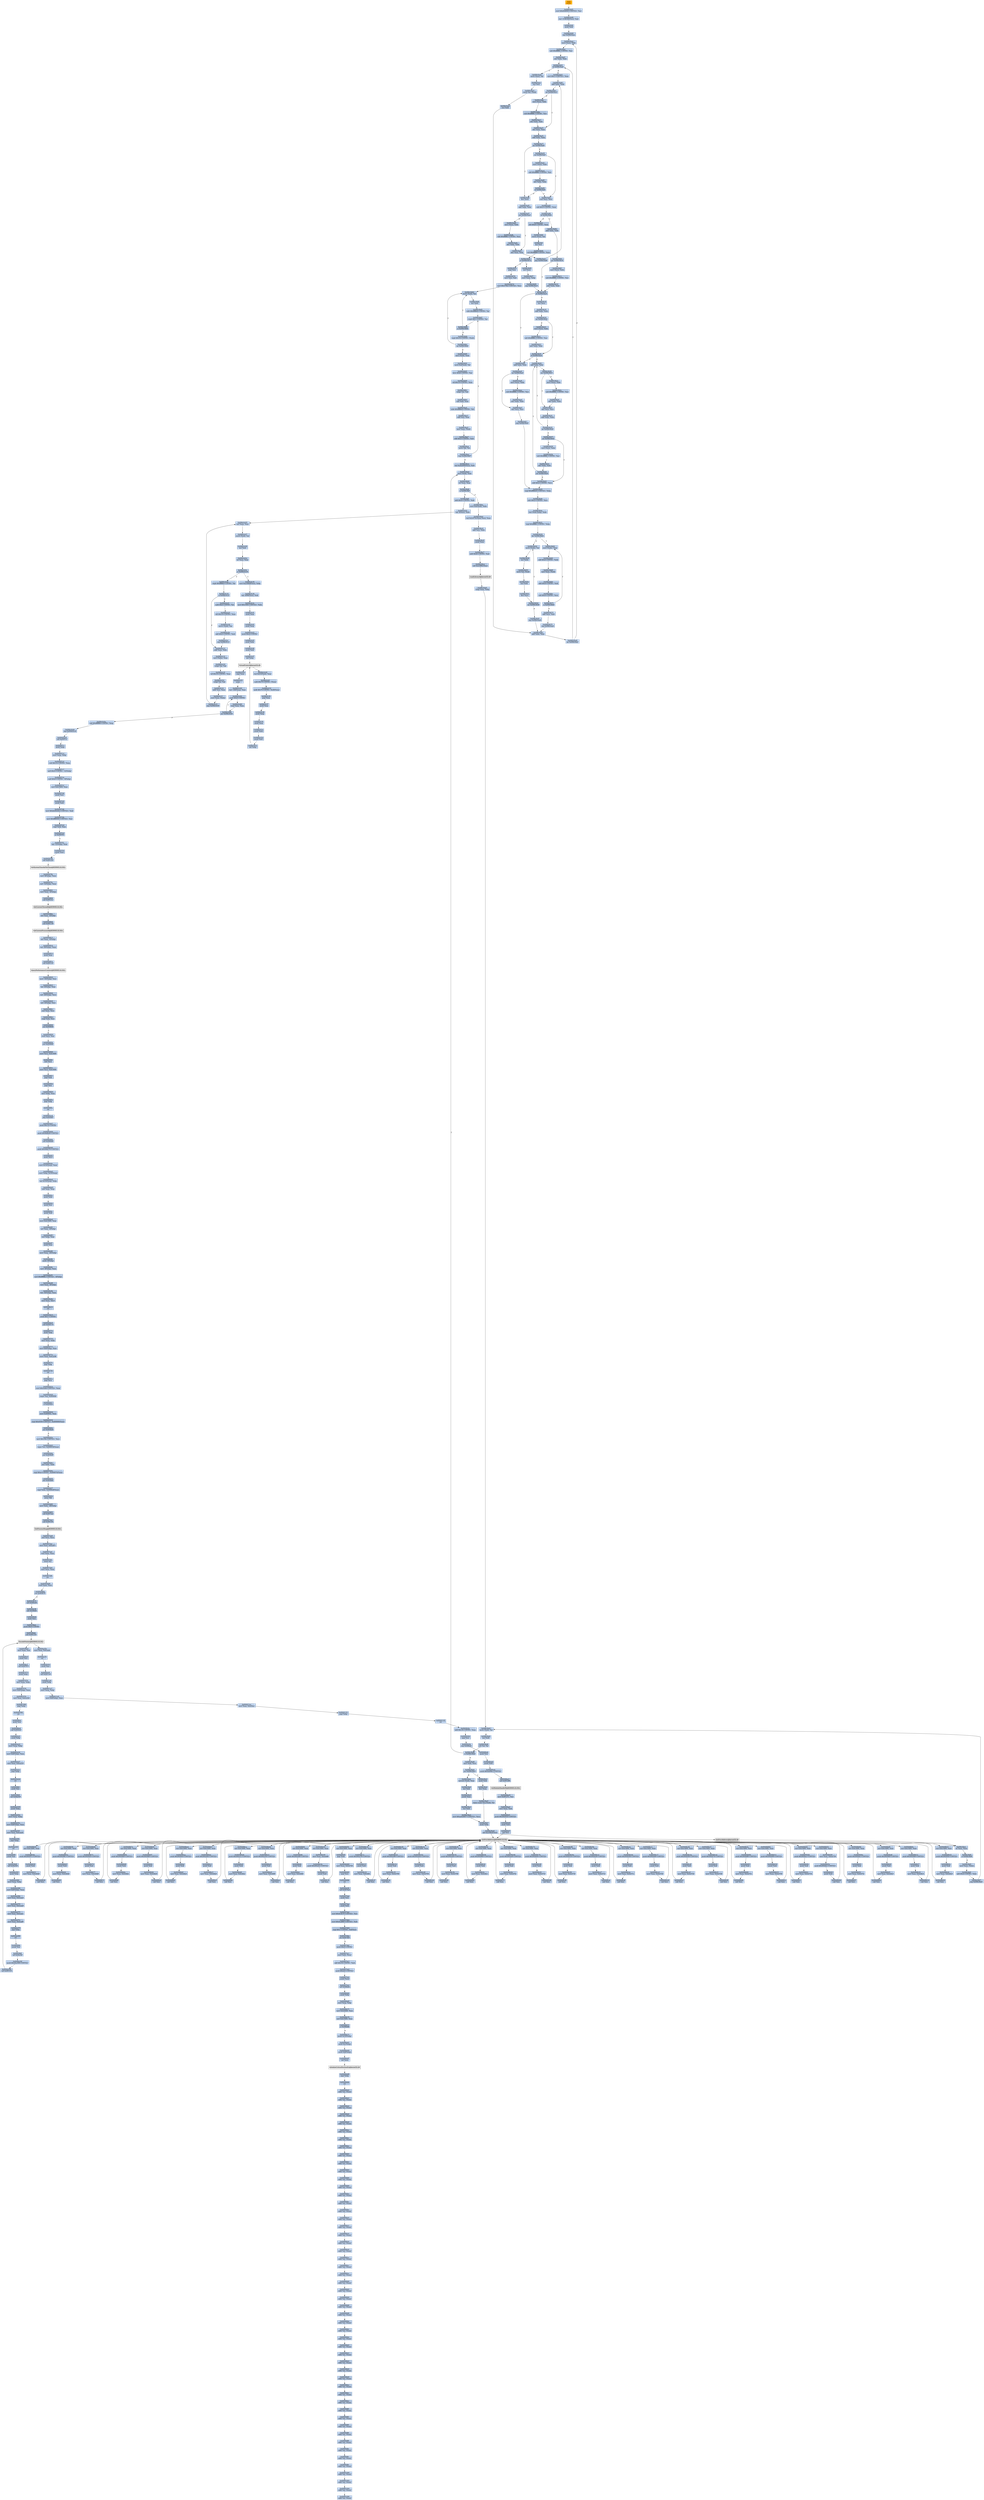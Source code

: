 digraph G {
node[shape=rectangle,style=filled,fillcolor=lightsteelblue,color=lightsteelblue]
bgcolor="transparent"
a0x006c0a90pusha_[label="start\npusha ",fillcolor="orange",color="lightgrey"];
a0x006c0a91movl_0x60d000UINT32_esi[label="0x006c0a91\nmovl $0x60d000<UINT32>, %esi"];
a0x006c0a96leal__2146304esi__edi[label="0x006c0a96\nleal -2146304(%esi), %edi"];
a0x006c0a9cpushl_edi[label="0x006c0a9c\npushl %edi"];
a0x006c0a9djmp_0x006c0aaa[label="0x006c0a9d\njmp 0x006c0aaa"];
a0x006c0aaamovl_esi__ebx[label="0x006c0aaa\nmovl (%esi), %ebx"];
a0x006c0aacsubl_0xfffffffcUINT8_esi[label="0x006c0aac\nsubl $0xfffffffc<UINT8>, %esi"];
a0x006c0aafadcl_ebx_ebx[label="0x006c0aaf\nadcl %ebx, %ebx"];
a0x006c0ab1jb_0x006c0aa0[label="0x006c0ab1\njb 0x006c0aa0"];
a0x006c0aa0movb_esi__al[label="0x006c0aa0\nmovb (%esi), %al"];
a0x006c0aa2incl_esi[label="0x006c0aa2\nincl %esi"];
a0x006c0aa3movb_al_edi_[label="0x006c0aa3\nmovb %al, (%edi)"];
a0x006c0aa5incl_edi[label="0x006c0aa5\nincl %edi"];
a0x006c0aa6addl_ebx_ebx[label="0x006c0aa6\naddl %ebx, %ebx"];
a0x006c0aa8jne_0x006c0ab1[label="0x006c0aa8\njne 0x006c0ab1"];
a0x006c0ab3movl_0x1UINT32_eax[label="0x006c0ab3\nmovl $0x1<UINT32>, %eax"];
a0x006c0ab8addl_ebx_ebx[label="0x006c0ab8\naddl %ebx, %ebx"];
a0x006c0abajne_0x006c0ac3[label="0x006c0aba\njne 0x006c0ac3"];
a0x006c0ac3adcl_eax_eax[label="0x006c0ac3\nadcl %eax, %eax"];
a0x006c0ac5addl_ebx_ebx[label="0x006c0ac5\naddl %ebx, %ebx"];
a0x006c0ac7jae_0x006c0ad4[label="0x006c0ac7\njae 0x006c0ad4"];
a0x006c0ac9jne_0x006c0af3[label="0x006c0ac9\njne 0x006c0af3"];
a0x006c0af3xorl_ecx_ecx[label="0x006c0af3\nxorl %ecx, %ecx"];
a0x006c0af5subl_0x3UINT8_eax[label="0x006c0af5\nsubl $0x3<UINT8>, %eax"];
a0x006c0af8jb_0x006c0b0b[label="0x006c0af8\njb 0x006c0b0b"];
a0x006c0afashll_0x8UINT8_eax[label="0x006c0afa\nshll $0x8<UINT8>, %eax"];
a0x006c0afdmovb_esi__al[label="0x006c0afd\nmovb (%esi), %al"];
a0x006c0affincl_esi[label="0x006c0aff\nincl %esi"];
a0x006c0b00xorl_0xffffffffUINT8_eax[label="0x006c0b00\nxorl $0xffffffff<UINT8>, %eax"];
a0x006c0b03je_0x006c0b7a[label="0x006c0b03\nje 0x006c0b7a"];
a0x006c0b05sarl_eax[label="0x006c0b05\nsarl %eax"];
a0x006c0b07movl_eax_ebp[label="0x006c0b07\nmovl %eax, %ebp"];
a0x006c0b09jmp_0x006c0b16[label="0x006c0b09\njmp 0x006c0b16"];
a0x006c0b16jb_0x006c0ae4[label="0x006c0b16\njb 0x006c0ae4"];
a0x006c0ae4addl_ebx_ebx[label="0x006c0ae4\naddl %ebx, %ebx"];
a0x006c0ae6jne_0x006c0aef[label="0x006c0ae6\njne 0x006c0aef"];
a0x006c0aefadcl_ecx_ecx[label="0x006c0aef\nadcl %ecx, %ecx"];
a0x006c0af1jmp_0x006c0b45[label="0x006c0af1\njmp 0x006c0b45"];
a0x006c0b45cmpl_0xfffffb00UINT32_ebp[label="0x006c0b45\ncmpl $0xfffffb00<UINT32>, %ebp"];
a0x006c0b4badcl_0x2UINT8_ecx[label="0x006c0b4b\nadcl $0x2<UINT8>, %ecx"];
a0x006c0b4eleal_ediebp__edx[label="0x006c0b4e\nleal (%edi,%ebp), %edx"];
a0x006c0b51cmpl_0xfffffffcUINT8_ebp[label="0x006c0b51\ncmpl $0xfffffffc<UINT8>, %ebp"];
a0x006c0b54jbe_0x006c0b64[label="0x006c0b54\njbe 0x006c0b64"];
a0x006c0b56movb_edx__al[label="0x006c0b56\nmovb (%edx), %al"];
a0x006c0b58incl_edx[label="0x006c0b58\nincl %edx"];
a0x006c0b59movb_al_edi_[label="0x006c0b59\nmovb %al, (%edi)"];
a0x006c0b5bincl_edi[label="0x006c0b5b\nincl %edi"];
a0x006c0b5cdecl_ecx[label="0x006c0b5c\ndecl %ecx"];
a0x006c0b5djne_0x006c0b56[label="0x006c0b5d\njne 0x006c0b56"];
a0x006c0b5fjmp_0x006c0aa6[label="0x006c0b5f\njmp 0x006c0aa6"];
a0x006c0b64movl_edx__eax[label="0x006c0b64\nmovl (%edx), %eax"];
a0x006c0b66addl_0x4UINT8_edx[label="0x006c0b66\naddl $0x4<UINT8>, %edx"];
a0x006c0b69movl_eax_edi_[label="0x006c0b69\nmovl %eax, (%edi)"];
a0x006c0b6baddl_0x4UINT8_edi[label="0x006c0b6b\naddl $0x4<UINT8>, %edi"];
a0x006c0b6esubl_0x4UINT8_ecx[label="0x006c0b6e\nsubl $0x4<UINT8>, %ecx"];
a0x006c0b71ja_0x006c0b64[label="0x006c0b71\nja 0x006c0b64"];
a0x006c0b73addl_ecx_edi[label="0x006c0b73\naddl %ecx, %edi"];
a0x006c0b75jmp_0x006c0aa6[label="0x006c0b75\njmp 0x006c0aa6"];
a0x006c0b18incl_ecx[label="0x006c0b18\nincl %ecx"];
a0x006c0b19addl_ebx_ebx[label="0x006c0b19\naddl %ebx, %ebx"];
a0x006c0b1bjne_0x006c0b24[label="0x006c0b1b\njne 0x006c0b24"];
a0x006c0b24jb_0x006c0ae4[label="0x006c0b24\njb 0x006c0ae4"];
a0x006c0b26addl_ebx_ebx[label="0x006c0b26\naddl %ebx, %ebx"];
a0x006c0b28jne_0x006c0b31[label="0x006c0b28\njne 0x006c0b31"];
a0x006c0b31adcl_ecx_ecx[label="0x006c0b31\nadcl %ecx, %ecx"];
a0x006c0b33addl_ebx_ebx[label="0x006c0b33\naddl %ebx, %ebx"];
a0x006c0b35jae_0x006c0b26[label="0x006c0b35\njae 0x006c0b26"];
a0x006c0b37jne_0x006c0b42[label="0x006c0b37\njne 0x006c0b42"];
a0x006c0b42addl_0x2UINT8_ecx[label="0x006c0b42\naddl $0x2<UINT8>, %ecx"];
a0x006c0b0baddl_ebx_ebx[label="0x006c0b0b\naddl %ebx, %ebx"];
a0x006c0b0djne_0x006c0b16[label="0x006c0b0d\njne 0x006c0b16"];
a0x006c0acbmovl_esi__ebx[label="0x006c0acb\nmovl (%esi), %ebx"];
a0x006c0acdsubl_0xfffffffcUINT8_esi[label="0x006c0acd\nsubl $0xfffffffc<UINT8>, %esi"];
a0x006c0ad0adcl_ebx_ebx[label="0x006c0ad0\nadcl %ebx, %ebx"];
a0x006c0ad2jb_0x006c0af3[label="0x006c0ad2\njb 0x006c0af3"];
a0x006c0b1dmovl_esi__ebx[label="0x006c0b1d\nmovl (%esi), %ebx"];
a0x006c0b1fsubl_0xfffffffcUINT8_esi[label="0x006c0b1f\nsubl $0xfffffffc<UINT8>, %esi"];
a0x006c0b22adcl_ebx_ebx[label="0x006c0b22\nadcl %ebx, %ebx"];
a0x006c0b2amovl_esi__ebx[label="0x006c0b2a\nmovl (%esi), %ebx"];
a0x006c0b2csubl_0xfffffffcUINT8_esi[label="0x006c0b2c\nsubl $0xfffffffc<UINT8>, %esi"];
a0x006c0b2fadcl_ebx_ebx[label="0x006c0b2f\nadcl %ebx, %ebx"];
a0x006c0ae8movl_esi__ebx[label="0x006c0ae8\nmovl (%esi), %ebx"];
a0x006c0aeasubl_0xfffffffcUINT8_esi[label="0x006c0aea\nsubl $0xfffffffc<UINT8>, %esi"];
a0x006c0aedadcl_ebx_ebx[label="0x006c0aed\nadcl %ebx, %ebx"];
a0x006c0b0fmovl_esi__ebx[label="0x006c0b0f\nmovl (%esi), %ebx"];
a0x006c0b11subl_0xfffffffcUINT8_esi[label="0x006c0b11\nsubl $0xfffffffc<UINT8>, %esi"];
a0x006c0b14adcl_ebx_ebx[label="0x006c0b14\nadcl %ebx, %ebx"];
a0x006c0ad4decl_eax[label="0x006c0ad4\ndecl %eax"];
a0x006c0ad5addl_ebx_ebx[label="0x006c0ad5\naddl %ebx, %ebx"];
a0x006c0ad7jne_0x006c0ae0[label="0x006c0ad7\njne 0x006c0ae0"];
a0x006c0ae0adcl_eax_eax[label="0x006c0ae0\nadcl %eax, %eax"];
a0x006c0ae2jmp_0x006c0ab8[label="0x006c0ae2\njmp 0x006c0ab8"];
a0x006c0abcmovl_esi__ebx[label="0x006c0abc\nmovl (%esi), %ebx"];
a0x006c0abesubl_0xfffffffcUINT8_esi[label="0x006c0abe\nsubl $0xfffffffc<UINT8>, %esi"];
a0x006c0ac1adcl_ebx_ebx[label="0x006c0ac1\nadcl %ebx, %ebx"];
a0x006c0ad9movl_esi__ebx[label="0x006c0ad9\nmovl (%esi), %ebx"];
a0x006c0adbsubl_0xfffffffcUINT8_esi[label="0x006c0adb\nsubl $0xfffffffc<UINT8>, %esi"];
a0x006c0adeadcl_ebx_ebx[label="0x006c0ade\nadcl %ebx, %ebx"];
a0x006c0b39movl_esi__ebx[label="0x006c0b39\nmovl (%esi), %ebx"];
a0x006c0b3bsubl_0xfffffffcUINT8_esi[label="0x006c0b3b\nsubl $0xfffffffc<UINT8>, %esi"];
a0x006c0b3eadcl_ebx_ebx[label="0x006c0b3e\nadcl %ebx, %ebx"];
a0x006c0b40jae_0x006c0b26[label="0x006c0b40\njae 0x006c0b26"];
a0x006c0b7apopl_esi[label="0x006c0b7a\npopl %esi"];
a0x006c0b7bmovl_esi_edi[label="0x006c0b7b\nmovl %esi, %edi"];
a0x006c0b7dmovl_0x376bUINT32_ecx[label="0x006c0b7d\nmovl $0x376b<UINT32>, %ecx"];
a0x006c0b82movb_edi__al[label="0x006c0b82\nmovb (%edi), %al"];
a0x006c0b84incl_edi[label="0x006c0b84\nincl %edi"];
a0x006c0b85subb_0xffffffe8UINT8_al[label="0x006c0b85\nsubb $0xffffffe8<UINT8>, %al"];
a0x006c0b87cmpb_0x1UINT8_al[label="0x006c0b87\ncmpb $0x1<UINT8>, %al"];
a0x006c0b89ja_0x006c0b82[label="0x006c0b89\nja 0x006c0b82"];
a0x006c0b8bcmpb_0x16UINT8_edi_[label="0x006c0b8b\ncmpb $0x16<UINT8>, (%edi)"];
a0x006c0b8ejne_0x006c0b82[label="0x006c0b8e\njne 0x006c0b82"];
a0x006c0b90movl_edi__eax[label="0x006c0b90\nmovl (%edi), %eax"];
a0x006c0b92movb_0x4edi__bl[label="0x006c0b92\nmovb 0x4(%edi), %bl"];
a0x006c0b95shrw_0x8UINT8_ax[label="0x006c0b95\nshrw $0x8<UINT8>, %ax"];
a0x006c0b99roll_0x10UINT8_eax[label="0x006c0b99\nroll $0x10<UINT8>, %eax"];
a0x006c0b9cxchgb_al_ah[label="0x006c0b9c\nxchgb %al, %ah"];
a0x006c0b9esubl_edi_eax[label="0x006c0b9e\nsubl %edi, %eax"];
a0x006c0ba0subb_0xffffffe8UINT8_bl[label="0x006c0ba0\nsubb $0xffffffe8<UINT8>, %bl"];
a0x006c0ba3addl_esi_eax[label="0x006c0ba3\naddl %esi, %eax"];
a0x006c0ba5movl_eax_edi_[label="0x006c0ba5\nmovl %eax, (%edi)"];
a0x006c0ba7addl_0x5UINT8_edi[label="0x006c0ba7\naddl $0x5<UINT8>, %edi"];
a0x006c0baamovb_bl_al[label="0x006c0baa\nmovb %bl, %al"];
a0x006c0bacloop_0x006c0b87[label="0x006c0bac\nloop 0x006c0b87"];
a0x006c0baeleal_0x2ba000esi__edi[label="0x006c0bae\nleal 0x2ba000(%esi), %edi"];
a0x006c0bb4movl_edi__eax[label="0x006c0bb4\nmovl (%edi), %eax"];
a0x006c0bb6orl_eax_eax[label="0x006c0bb6\norl %eax, %eax"];
a0x006c0bb8je_0x006c0bff[label="0x006c0bb8\nje 0x006c0bff"];
a0x006c0bbamovl_0x4edi__ebx[label="0x006c0bba\nmovl 0x4(%edi), %ebx"];
a0x006c0bbdleal_0x2c073ceaxesi__eax[label="0x006c0bbd\nleal 0x2c073c(%eax,%esi), %eax"];
a0x006c0bc4addl_esi_ebx[label="0x006c0bc4\naddl %esi, %ebx"];
a0x006c0bc6pushl_eax[label="0x006c0bc6\npushl %eax"];
a0x006c0bc7addl_0x8UINT8_edi[label="0x006c0bc7\naddl $0x8<UINT8>, %edi"];
a0x006c0bcacall_0x2c089cesi_[label="0x006c0bca\ncall 0x2c089c(%esi)"];
LoadLibraryA_kernel32_dll[label="LoadLibraryA@kernel32.dll",fillcolor="lightgrey",color="lightgrey"];
a0x006c0bd0xchgl_eax_ebp[label="0x006c0bd0\nxchgl %eax, %ebp"];
a0x006c0bd1movb_edi__al[label="0x006c0bd1\nmovb (%edi), %al"];
a0x006c0bd3incl_edi[label="0x006c0bd3\nincl %edi"];
a0x006c0bd4orb_al_al[label="0x006c0bd4\norb %al, %al"];
a0x006c0bd6je_0x006c0bb4[label="0x006c0bd6\nje 0x006c0bb4"];
a0x006c0bd8movl_edi_ecx[label="0x006c0bd8\nmovl %edi, %ecx"];
a0x006c0bdajns_0x006c0be3[label="0x006c0bda\njns 0x006c0be3"];
a0x006c0be3pushl_edi[label="0x006c0be3\npushl %edi"];
a0x006c0be4decl_eax[label="0x006c0be4\ndecl %eax"];
a0x006c0be5repnz_scasb_es_edi__al[label="0x006c0be5\nrepnz scasb %es:(%edi), %al"];
a0x006c0be7pushl_ebp[label="0x006c0be7\npushl %ebp"];
a0x006c0be8call_0x2c08a4esi_[label="0x006c0be8\ncall 0x2c08a4(%esi)"];
GetProcAddress_kernel32_dll[label="GetProcAddress@kernel32.dll",fillcolor="lightgrey",color="lightgrey"];
a0x006c0beeorl_eax_eax[label="0x006c0bee\norl %eax, %eax"];
a0x006c0bf0je_0x006c0bf9[label="0x006c0bf0\nje 0x006c0bf9"];
a0x006c0bf2movl_eax_ebx_[label="0x006c0bf2\nmovl %eax, (%ebx)"];
a0x006c0bf4addl_0x4UINT8_ebx[label="0x006c0bf4\naddl $0x4<UINT8>, %ebx"];
a0x006c0bf7jmp_0x006c0bd1[label="0x006c0bf7\njmp 0x006c0bd1"];
GetProcAddress_KERNEL32_DLL[label="GetProcAddress@KERNEL32.DLL",fillcolor="lightgrey",color="lightgrey"];
a0x006c0bdcmovzwl_edi__eax[label="0x006c0bdc\nmovzwl (%edi), %eax"];
a0x006c0bdfincl_edi[label="0x006c0bdf\nincl %edi"];
a0x006c0be0pushl_eax[label="0x006c0be0\npushl %eax"];
a0x006c0be1incl_edi[label="0x006c0be1\nincl %edi"];
a0x006c0be2movl_0xaef24857UINT32_ecx[label="0x006c0be2\nmovl $0xaef24857<UINT32>, %ecx"];
a0x006c0bffaddl_0x4UINT8_edi[label="0x006c0bff\naddl $0x4<UINT8>, %edi"];
a0x006c0c02leal__4esi__ebx[label="0x006c0c02\nleal -4(%esi), %ebx"];
a0x006c0c05xorl_eax_eax[label="0x006c0c05\nxorl %eax, %eax"];
a0x006c0c07movb_edi__al[label="0x006c0c07\nmovb (%edi), %al"];
a0x006c0c09incl_edi[label="0x006c0c09\nincl %edi"];
a0x006c0c0aorl_eax_eax[label="0x006c0c0a\norl %eax, %eax"];
a0x006c0c0cje_0x006c0c30[label="0x006c0c0c\nje 0x006c0c30"];
a0x006c0c0ecmpb_0xffffffefUINT8_al[label="0x006c0c0e\ncmpb $0xffffffef<UINT8>, %al"];
a0x006c0c10ja_0x006c0c23[label="0x006c0c10\nja 0x006c0c23"];
a0x006c0c12addl_eax_ebx[label="0x006c0c12\naddl %eax, %ebx"];
a0x006c0c14movl_ebx__eax[label="0x006c0c14\nmovl (%ebx), %eax"];
a0x006c0c16xchgb_al_ah[label="0x006c0c16\nxchgb %al, %ah"];
a0x006c0c18roll_0x10UINT8_eax[label="0x006c0c18\nroll $0x10<UINT8>, %eax"];
a0x006c0c1bxchgb_al_ah[label="0x006c0c1b\nxchgb %al, %ah"];
a0x006c0c1daddl_esi_eax[label="0x006c0c1d\naddl %esi, %eax"];
a0x006c0c1fmovl_eax_ebx_[label="0x006c0c1f\nmovl %eax, (%ebx)"];
a0x006c0c21jmp_0x006c0c05[label="0x006c0c21\njmp 0x006c0c05"];
a0x006c0c23andb_0xfUINT8_al[label="0x006c0c23\nandb $0xf<UINT8>, %al"];
a0x006c0c25shll_0x10UINT8_eax[label="0x006c0c25\nshll $0x10<UINT8>, %eax"];
a0x006c0c28movw_edi__ax[label="0x006c0c28\nmovw (%edi), %ax"];
a0x006c0c2baddl_0x2UINT8_edi[label="0x006c0c2b\naddl $0x2<UINT8>, %edi"];
a0x006c0c2ejmp_0x006c0c12[label="0x006c0c2e\njmp 0x006c0c12"];
a0x006c0c30movl_0x2c08a8esi__ebp[label="0x006c0c30\nmovl 0x2c08a8(%esi), %ebp"];
a0x006c0c36leal__4096esi__edi[label="0x006c0c36\nleal -4096(%esi), %edi"];
a0x006c0c3cmovl_0x1000UINT32_ebx[label="0x006c0c3c\nmovl $0x1000<UINT32>, %ebx"];
a0x006c0c41pushl_eax[label="0x006c0c41\npushl %eax"];
a0x006c0c42pushl_esp[label="0x006c0c42\npushl %esp"];
a0x006c0c43pushl_0x4UINT8[label="0x006c0c43\npushl $0x4<UINT8>"];
a0x006c0c45pushl_ebx[label="0x006c0c45\npushl %ebx"];
a0x006c0c46pushl_edi[label="0x006c0c46\npushl %edi"];
a0x006c0c47call_ebp[label="0x006c0c47\ncall %ebp"];
VirtualProtect_kernel32_dll[label="VirtualProtect@kernel32.dll",fillcolor="lightgrey",color="lightgrey"];
a0x006c0c49leal_0x21fedi__eax[label="0x006c0c49\nleal 0x21f(%edi), %eax"];
a0x006c0c4fandb_0x7fUINT8_eax_[label="0x006c0c4f\nandb $0x7f<UINT8>, (%eax)"];
a0x006c0c52andb_0x7fUINT8_0x28eax_[label="0x006c0c52\nandb $0x7f<UINT8>, 0x28(%eax)"];
a0x006c0c56popl_eax[label="0x006c0c56\npopl %eax"];
a0x006c0c57pushl_eax[label="0x006c0c57\npushl %eax"];
a0x006c0c58pushl_esp[label="0x006c0c58\npushl %esp"];
a0x006c0c59pushl_eax[label="0x006c0c59\npushl %eax"];
a0x006c0c5apushl_ebx[label="0x006c0c5a\npushl %ebx"];
a0x006c0c5bpushl_edi[label="0x006c0c5b\npushl %edi"];
a0x006c0c5ccall_ebp[label="0x006c0c5c\ncall %ebp"];
a0x006c0c5epopl_eax[label="0x006c0c5e\npopl %eax"];
a0x006c0c5fpopa_[label="0x006c0c5f\npopa "];
a0x006c0c60leal__128esp__eax[label="0x006c0c60\nleal -128(%esp), %eax"];
a0x006c0c64pushl_0x0UINT8[label="0x006c0c64\npushl $0x0<UINT8>"];
a0x006c0c66cmpl_eax_esp[label="0x006c0c66\ncmpl %eax, %esp"];
a0x006c0c68jne_0x006c0c64[label="0x006c0c68\njne 0x006c0c64"];
a0x006c0c6asubl_0xffffff80UINT8_esp[label="0x006c0c6a\nsubl $0xffffff80<UINT8>, %esp"];
a0x006c0c6djmp_0x00443cc8[label="0x006c0c6d\njmp 0x00443cc8"];
a0x00443cc8call_0x4507c1[label="0x00443cc8\ncall 0x4507c1"];
a0x004507c1pushl_ebp[label="0x004507c1\npushl %ebp"];
a0x004507c2movl_esp_ebp[label="0x004507c2\nmovl %esp, %ebp"];
a0x004507c4subl_0x14UINT8_esp[label="0x004507c4\nsubl $0x14<UINT8>, %esp"];
a0x004507c7andl_0x0UINT8__12ebp_[label="0x004507c7\nandl $0x0<UINT8>, -12(%ebp)"];
a0x004507cbandl_0x0UINT8__8ebp_[label="0x004507cb\nandl $0x0<UINT8>, -8(%ebp)"];
a0x004507cfmovl_0x4c5400_eax[label="0x004507cf\nmovl 0x4c5400, %eax"];
a0x004507d4pushl_esi[label="0x004507d4\npushl %esi"];
a0x004507d5pushl_edi[label="0x004507d5\npushl %edi"];
a0x004507d6movl_0xbb40e64eUINT32_edi[label="0x004507d6\nmovl $0xbb40e64e<UINT32>, %edi"];
a0x004507dbmovl_0xffff0000UINT32_esi[label="0x004507db\nmovl $0xffff0000<UINT32>, %esi"];
a0x004507e0cmpl_edi_eax[label="0x004507e0\ncmpl %edi, %eax"];
a0x004507e2je_0x4507f1[label="0x004507e2\nje 0x4507f1"];
a0x004507f1leal__12ebp__eax[label="0x004507f1\nleal -12(%ebp), %eax"];
a0x004507f4pushl_eax[label="0x004507f4\npushl %eax"];
a0x004507f5call_0x491224[label="0x004507f5\ncall 0x491224"];
GetSystemTimeAsFileTime_KERNEL32_DLL[label="GetSystemTimeAsFileTime@KERNEL32.DLL",fillcolor="lightgrey",color="lightgrey"];
a0x004507fbmovl__8ebp__eax[label="0x004507fb\nmovl -8(%ebp), %eax"];
a0x004507fexorl__12ebp__eax[label="0x004507fe\nxorl -12(%ebp), %eax"];
a0x00450801movl_eax__4ebp_[label="0x00450801\nmovl %eax, -4(%ebp)"];
a0x00450804call_0x49121c[label="0x00450804\ncall 0x49121c"];
GetCurrentThreadId_KERNEL32_DLL[label="GetCurrentThreadId@KERNEL32.DLL",fillcolor="lightgrey",color="lightgrey"];
a0x0045080axorl_eax__4ebp_[label="0x0045080a\nxorl %eax, -4(%ebp)"];
a0x0045080dcall_0x491158[label="0x0045080d\ncall 0x491158"];
GetCurrentProcessId_KERNEL32_DLL[label="GetCurrentProcessId@KERNEL32.DLL",fillcolor="lightgrey",color="lightgrey"];
a0x00450813xorl_eax__4ebp_[label="0x00450813\nxorl %eax, -4(%ebp)"];
a0x00450816leal__20ebp__eax[label="0x00450816\nleal -20(%ebp), %eax"];
a0x00450819pushl_eax[label="0x00450819\npushl %eax"];
a0x0045081acall_0x4911c0[label="0x0045081a\ncall 0x4911c0"];
QueryPerformanceCounter_KERNEL32_DLL[label="QueryPerformanceCounter@KERNEL32.DLL",fillcolor="lightgrey",color="lightgrey"];
a0x00450820movl__16ebp__ecx[label="0x00450820\nmovl -16(%ebp), %ecx"];
a0x00450823leal__4ebp__eax[label="0x00450823\nleal -4(%ebp), %eax"];
a0x00450826xorl__20ebp__ecx[label="0x00450826\nxorl -20(%ebp), %ecx"];
a0x00450829xorl__4ebp__ecx[label="0x00450829\nxorl -4(%ebp), %ecx"];
a0x0045082cxorl_eax_ecx[label="0x0045082c\nxorl %eax, %ecx"];
a0x0045082ecmpl_edi_ecx[label="0x0045082e\ncmpl %edi, %ecx"];
a0x00450830jne_0x450839[label="0x00450830\njne 0x450839"];
a0x00450839testl_ecx_esi[label="0x00450839\ntestl %ecx, %esi"];
a0x0045083bjne_0x450849[label="0x0045083b\njne 0x450849"];
a0x00450849movl_ecx_0x4c5400[label="0x00450849\nmovl %ecx, 0x4c5400"];
a0x0045084fnotl_ecx[label="0x0045084f\nnotl %ecx"];
a0x00450851movl_ecx_0x4c5404[label="0x00450851\nmovl %ecx, 0x4c5404"];
a0x00450857popl_edi[label="0x00450857\npopl %edi"];
a0x00450858popl_esi[label="0x00450858\npopl %esi"];
a0x00450859movl_ebp_esp[label="0x00450859\nmovl %ebp, %esp"];
a0x0045085bpopl_ebp[label="0x0045085b\npopl %ebp"];
a0x0045085cret[label="0x0045085c\nret"];
a0x00443ccdjmp_0x443b07[label="0x00443ccd\njmp 0x443b07"];
a0x00443b07pushl_0x14UINT8[label="0x00443b07\npushl $0x14<UINT8>"];
a0x00443b09pushl_0x4bfbe8UINT32[label="0x00443b09\npushl $0x4bfbe8<UINT32>"];
a0x00443b0ecall_0x446dd0[label="0x00443b0e\ncall 0x446dd0"];
a0x00446dd0pushl_0x446e70UINT32[label="0x00446dd0\npushl $0x446e70<UINT32>"];
a0x00446dd5pushl_fs_0[label="0x00446dd5\npushl %fs:0"];
a0x00446ddcmovl_0x10esp__eax[label="0x00446ddc\nmovl 0x10(%esp), %eax"];
a0x00446de0movl_ebp_0x10esp_[label="0x00446de0\nmovl %ebp, 0x10(%esp)"];
a0x00446de4leal_0x10esp__ebp[label="0x00446de4\nleal 0x10(%esp), %ebp"];
a0x00446de8subl_eax_esp[label="0x00446de8\nsubl %eax, %esp"];
a0x00446deapushl_ebx[label="0x00446dea\npushl %ebx"];
a0x00446debpushl_esi[label="0x00446deb\npushl %esi"];
a0x00446decpushl_edi[label="0x00446dec\npushl %edi"];
a0x00446dedmovl_0x4c5400_eax[label="0x00446ded\nmovl 0x4c5400, %eax"];
a0x00446df2xorl_eax__4ebp_[label="0x00446df2\nxorl %eax, -4(%ebp)"];
a0x00446df5xorl_ebp_eax[label="0x00446df5\nxorl %ebp, %eax"];
a0x00446df7pushl_eax[label="0x00446df7\npushl %eax"];
a0x00446df8movl_esp__24ebp_[label="0x00446df8\nmovl %esp, -24(%ebp)"];
a0x00446dfbpushl__8ebp_[label="0x00446dfb\npushl -8(%ebp)"];
a0x00446dfemovl__4ebp__eax[label="0x00446dfe\nmovl -4(%ebp), %eax"];
a0x00446e01movl_0xfffffffeUINT32__4ebp_[label="0x00446e01\nmovl $0xfffffffe<UINT32>, -4(%ebp)"];
a0x00446e08movl_eax__8ebp_[label="0x00446e08\nmovl %eax, -8(%ebp)"];
a0x00446e0bleal__16ebp__eax[label="0x00446e0b\nleal -16(%ebp), %eax"];
a0x00446e0emovl_eax_fs_0[label="0x00446e0e\nmovl %eax, %fs:0"];
a0x00446e14ret[label="0x00446e14\nret"];
a0x00443b13pushl_0x1UINT8[label="0x00443b13\npushl $0x1<UINT8>"];
a0x00443b15call_0x450774[label="0x00443b15\ncall 0x450774"];
a0x00450774pushl_ebp[label="0x00450774\npushl %ebp"];
a0x00450775movl_esp_ebp[label="0x00450775\nmovl %esp, %ebp"];
a0x00450777movl_0x8ebp__eax[label="0x00450777\nmovl 0x8(%ebp), %eax"];
a0x0045077amovl_eax_0x4ca248[label="0x0045077a\nmovl %eax, 0x4ca248"];
a0x0045077fpopl_ebp[label="0x0045077f\npopl %ebp"];
a0x00450780ret[label="0x00450780\nret"];
a0x00443b1apopl_ecx[label="0x00443b1a\npopl %ecx"];
a0x00443b1bmovl_0x5a4dUINT32_eax[label="0x00443b1b\nmovl $0x5a4d<UINT32>, %eax"];
a0x00443b20cmpw_ax_0x400000[label="0x00443b20\ncmpw %ax, 0x400000"];
a0x00443b27je_0x443b2d[label="0x00443b27\nje 0x443b2d"];
a0x00443b2dmovl_0x40003c_eax[label="0x00443b2d\nmovl 0x40003c, %eax"];
a0x00443b32cmpl_0x4550UINT32_0x400000eax_[label="0x00443b32\ncmpl $0x4550<UINT32>, 0x400000(%eax)"];
a0x00443b3cjne_0x443b29[label="0x00443b3c\njne 0x443b29"];
a0x00443b3emovl_0x10bUINT32_ecx[label="0x00443b3e\nmovl $0x10b<UINT32>, %ecx"];
a0x00443b43cmpw_cx_0x400018eax_[label="0x00443b43\ncmpw %cx, 0x400018(%eax)"];
a0x00443b4ajne_0x443b29[label="0x00443b4a\njne 0x443b29"];
a0x00443b4cxorl_ebx_ebx[label="0x00443b4c\nxorl %ebx, %ebx"];
a0x00443b4ecmpl_0xeUINT8_0x400074eax_[label="0x00443b4e\ncmpl $0xe<UINT8>, 0x400074(%eax)"];
a0x00443b55jbe_0x443b60[label="0x00443b55\njbe 0x443b60"];
a0x00443b57cmpl_ebx_0x4000e8eax_[label="0x00443b57\ncmpl %ebx, 0x4000e8(%eax)"];
a0x00443b5dsetne_bl[label="0x00443b5d\nsetne %bl"];
a0x00443b60movl_ebx__28ebp_[label="0x00443b60\nmovl %ebx, -28(%ebp)"];
a0x00443b63call_0x4472a2[label="0x00443b63\ncall 0x4472a2"];
a0x004472a2call_0x4911f4[label="0x004472a2\ncall 0x4911f4"];
GetProcessHeap_KERNEL32_DLL[label="GetProcessHeap@KERNEL32.DLL",fillcolor="lightgrey",color="lightgrey"];
a0x004472a8xorl_ecx_ecx[label="0x004472a8\nxorl %ecx, %ecx"];
a0x004472aamovl_eax_0x4ca87c[label="0x004472aa\nmovl %eax, 0x4ca87c"];
a0x004472aftestl_eax_eax[label="0x004472af\ntestl %eax, %eax"];
a0x004472b1setne_cl[label="0x004472b1\nsetne %cl"];
a0x004472b4movl_ecx_eax[label="0x004472b4\nmovl %ecx, %eax"];
a0x004472b6ret[label="0x004472b6\nret"];
a0x00443b68testl_eax_eax[label="0x00443b68\ntestl %eax, %eax"];
a0x00443b6ajne_0x443b74[label="0x00443b6a\njne 0x443b74"];
a0x00443b74call_0x444c06[label="0x00443b74\ncall 0x444c06"];
a0x00444c06call_0x43fbdb[label="0x00444c06\ncall 0x43fbdb"];
a0x0043fbdbpushl_esi[label="0x0043fbdb\npushl %esi"];
a0x0043fbdcpushl_0x0UINT8[label="0x0043fbdc\npushl $0x0<UINT8>"];
a0x0043fbdecall_0x491310[label="0x0043fbde\ncall 0x491310"];
EncodePointer_KERNEL32_DLL[label="EncodePointer@KERNEL32.DLL",fillcolor="lightgrey",color="lightgrey"];
a0x0043fbe4movl_eax_esi[label="0x0043fbe4\nmovl %eax, %esi"];
a0x0043fbe6pushl_esi[label="0x0043fbe6\npushl %esi"];
a0x0043fbe7call_0x447075[label="0x0043fbe7\ncall 0x447075"];
a0x00447075pushl_ebp[label="0x00447075\npushl %ebp"];
a0x00447076movl_esp_ebp[label="0x00447076\nmovl %esp, %ebp"];
a0x00447078movl_0x8ebp__eax[label="0x00447078\nmovl 0x8(%ebp), %eax"];
a0x0044707bmovl_eax_0x4ca244[label="0x0044707b\nmovl %eax, 0x4ca244"];
a0x00447080popl_ebp[label="0x00447080\npopl %ebp"];
a0x00447081ret[label="0x00447081\nret"];
a0x0043fbecpushl_esi[label="0x0043fbec\npushl %esi"];
a0x0043fbedcall_0x443e21[label="0x0043fbed\ncall 0x443e21"];
a0x00443e21pushl_ebp[label="0x00443e21\npushl %ebp"];
a0x00443e22movl_esp_ebp[label="0x00443e22\nmovl %esp, %ebp"];
a0x00443e24movl_0x8ebp__eax[label="0x00443e24\nmovl 0x8(%ebp), %eax"];
a0x00443e27movl_eax_0x4ca218[label="0x00443e27\nmovl %eax, 0x4ca218"];
a0x00443e2cpopl_ebp[label="0x00443e2c\npopl %ebp"];
a0x00443e2dret[label="0x00443e2d\nret"];
a0x0043fbf2pushl_esi[label="0x0043fbf2\npushl %esi"];
a0x0043fbf3call_0x44a539[label="0x0043fbf3\ncall 0x44a539"];
a0x0044a539pushl_ebp[label="0x0044a539\npushl %ebp"];
a0x0044a53amovl_esp_ebp[label="0x0044a53a\nmovl %esp, %ebp"];
a0x0044a53cmovl_0x8ebp__eax[label="0x0044a53c\nmovl 0x8(%ebp), %eax"];
a0x0044a53fmovl_eax_0x4caae0[label="0x0044a53f\nmovl %eax, 0x4caae0"];
a0x0044a544popl_ebp[label="0x0044a544\npopl %ebp"];
a0x0044a545ret[label="0x0044a545\nret"];
a0x0043fbf8pushl_esi[label="0x0043fbf8\npushl %esi"];
a0x0043fbf9call_0x44a565[label="0x0043fbf9\ncall 0x44a565"];
a0x0044a565pushl_ebp[label="0x0044a565\npushl %ebp"];
a0x0044a566movl_esp_ebp[label="0x0044a566\nmovl %esp, %ebp"];
a0x0044a568movl_0x8ebp__eax[label="0x0044a568\nmovl 0x8(%ebp), %eax"];
a0x0044a56bmovl_eax_0x4caae4[label="0x0044a56b\nmovl %eax, 0x4caae4"];
a0x0044a570movl_eax_0x4caae8[label="0x0044a570\nmovl %eax, 0x4caae8"];
a0x0044a575movl_eax_0x4caaec[label="0x0044a575\nmovl %eax, 0x4caaec"];
a0x0044a57amovl_eax_0x4caaf0[label="0x0044a57a\nmovl %eax, 0x4caaf0"];
a0x0044a57fpopl_ebp[label="0x0044a57f\npopl %ebp"];
a0x0044a580ret[label="0x0044a580\nret"];
a0x0043fbfepushl_esi[label="0x0043fbfe\npushl %esi"];
a0x0043fbffcall_0x44a34f[label="0x0043fbff\ncall 0x44a34f"];
a0x0044a34fpushl_0x44a308UINT32[label="0x0044a34f\npushl $0x44a308<UINT32>"];
a0x0044a354call_0x491310[label="0x0044a354\ncall 0x491310"];
a0x0044a35amovl_eax_0x4caadc[label="0x0044a35a\nmovl %eax, 0x4caadc"];
a0x0044a35fret[label="0x0044a35f\nret"];
a0x0043fc04pushl_esi[label="0x0043fc04\npushl %esi"];
a0x0043fc05call_0x4411e6[label="0x0043fc05\ncall 0x4411e6"];
a0x004411e6pushl_ebp[label="0x004411e6\npushl %ebp"];
a0x004411e7movl_esp_ebp[label="0x004411e7\nmovl %esp, %ebp"];
a0x004411e9movl_0x8ebp__eax[label="0x004411e9\nmovl 0x8(%ebp), %eax"];
a0x004411ecmovl_eax_0x4c9eec[label="0x004411ec\nmovl %eax, 0x4c9eec"];
a0x004411f1popl_ebp[label="0x004411f1\npopl %ebp"];
a0x004411f2ret[label="0x004411f2\nret"];
a0x0043fc0aaddl_0x18UINT8_esp[label="0x0043fc0a\naddl $0x18<UINT8>, %esp"];
a0x0043fc0dpopl_esi[label="0x0043fc0d\npopl %esi"];
a0x0043fc0ejmp_0x448adc[label="0x0043fc0e\njmp 0x448adc"];
a0x00448adcpushl_esi[label="0x00448adc\npushl %esi"];
a0x00448addpushl_edi[label="0x00448add\npushl %edi"];
a0x00448adepushl_0x4a09bcUINT32[label="0x00448ade\npushl $0x4a09bc<UINT32>"];
a0x00448ae3call_0x491288[label="0x00448ae3\ncall 0x491288"];
GetModuleHandleW_KERNEL32_DLL[label="GetModuleHandleW@KERNEL32.DLL",fillcolor="lightgrey",color="lightgrey"];
a0x00448ae9movl_0x49127c_esi[label="0x00448ae9\nmovl 0x49127c, %esi"];
a0x00448aefmovl_eax_edi[label="0x00448aef\nmovl %eax, %edi"];
a0x00448af1pushl_0x492934UINT32[label="0x00448af1\npushl $0x492934<UINT32>"];
a0x00448af6pushl_edi[label="0x00448af6\npushl %edi"];
a0x00448af7call_esi[label="0x00448af7\ncall %esi"];
a0x00448af9xorl_0x4c5400_eax[label="0x00448af9\nxorl 0x4c5400, %eax"];
a0x00448affpushl_0x492940UINT32[label="0x00448aff\npushl $0x492940<UINT32>"];
a0x00448b04pushl_edi[label="0x00448b04\npushl %edi"];
a0x00448b05movl_eax_0x4cb6c0[label="0x00448b05\nmovl %eax, 0x4cb6c0"];
a0x00448b0acall_esi[label="0x00448b0a\ncall %esi"];
a0x00448b0cxorl_0x4c5400_eax[label="0x00448b0c\nxorl 0x4c5400, %eax"];
a0x00448b12pushl_0x492948UINT32[label="0x00448b12\npushl $0x492948<UINT32>"];
a0x00448b17pushl_edi[label="0x00448b17\npushl %edi"];
a0x00448b18movl_eax_0x4cb6c4[label="0x00448b18\nmovl %eax, 0x4cb6c4"];
a0x00448b1dcall_esi[label="0x00448b1d\ncall %esi"];
a0x00448b1fxorl_0x4c5400_eax[label="0x00448b1f\nxorl 0x4c5400, %eax"];
a0x00448b25pushl_0x492954UINT32[label="0x00448b25\npushl $0x492954<UINT32>"];
a0x00448b2apushl_edi[label="0x00448b2a\npushl %edi"];
a0x00448b2bmovl_eax_0x4cb6c8[label="0x00448b2b\nmovl %eax, 0x4cb6c8"];
a0x00448b30call_esi[label="0x00448b30\ncall %esi"];
a0x00448b32xorl_0x4c5400_eax[label="0x00448b32\nxorl 0x4c5400, %eax"];
a0x00448b38pushl_0x492960UINT32[label="0x00448b38\npushl $0x492960<UINT32>"];
a0x00448b3dpushl_edi[label="0x00448b3d\npushl %edi"];
a0x00448b3emovl_eax_0x4cb6cc[label="0x00448b3e\nmovl %eax, 0x4cb6cc"];
a0x00448b43call_esi[label="0x00448b43\ncall %esi"];
a0x00448b45xorl_0x4c5400_eax[label="0x00448b45\nxorl 0x4c5400, %eax"];
a0x00448b4bpushl_0x49297cUINT32[label="0x00448b4b\npushl $0x49297c<UINT32>"];
a0x00448b50pushl_edi[label="0x00448b50\npushl %edi"];
a0x00448b51movl_eax_0x4cb6d0[label="0x00448b51\nmovl %eax, 0x4cb6d0"];
a0x00448b56call_esi[label="0x00448b56\ncall %esi"];
a0x00448b58xorl_0x4c5400_eax[label="0x00448b58\nxorl 0x4c5400, %eax"];
a0x00448b5epushl_0x49298cUINT32[label="0x00448b5e\npushl $0x49298c<UINT32>"];
a0x00448b63pushl_edi[label="0x00448b63\npushl %edi"];
a0x00448b64movl_eax_0x4cb6d4[label="0x00448b64\nmovl %eax, 0x4cb6d4"];
a0x00448b69call_esi[label="0x00448b69\ncall %esi"];
a0x00448b6bxorl_0x4c5400_eax[label="0x00448b6b\nxorl 0x4c5400, %eax"];
a0x00448b71pushl_0x4929a0UINT32[label="0x00448b71\npushl $0x4929a0<UINT32>"];
a0x00448b76pushl_edi[label="0x00448b76\npushl %edi"];
a0x00448b77movl_eax_0x4cb6d8[label="0x00448b77\nmovl %eax, 0x4cb6d8"];
a0x00448b7ccall_esi[label="0x00448b7c\ncall %esi"];
a0x00448b7exorl_0x4c5400_eax[label="0x00448b7e\nxorl 0x4c5400, %eax"];
a0x00448b84pushl_0x4929b8UINT32[label="0x00448b84\npushl $0x4929b8<UINT32>"];
a0x00448b89pushl_edi[label="0x00448b89\npushl %edi"];
a0x00448b8amovl_eax_0x4cb6dc[label="0x00448b8a\nmovl %eax, 0x4cb6dc"];
a0x00448b8fcall_esi[label="0x00448b8f\ncall %esi"];
a0x00448b91xorl_0x4c5400_eax[label="0x00448b91\nxorl 0x4c5400, %eax"];
a0x00448b97pushl_0x4929d0UINT32[label="0x00448b97\npushl $0x4929d0<UINT32>"];
a0x00448b9cpushl_edi[label="0x00448b9c\npushl %edi"];
a0x00448b9dmovl_eax_0x4cb6e0[label="0x00448b9d\nmovl %eax, 0x4cb6e0"];
a0x00448ba2call_esi[label="0x00448ba2\ncall %esi"];
a0x00448ba4xorl_0x4c5400_eax[label="0x00448ba4\nxorl 0x4c5400, %eax"];
a0x00448baapushl_0x4929e4UINT32[label="0x00448baa\npushl $0x4929e4<UINT32>"];
a0x00448bafpushl_edi[label="0x00448baf\npushl %edi"];
a0x00448bb0movl_eax_0x4cb6e4[label="0x00448bb0\nmovl %eax, 0x4cb6e4"];
a0x00448bb5call_esi[label="0x00448bb5\ncall %esi"];
a0x00448bb7xorl_0x4c5400_eax[label="0x00448bb7\nxorl 0x4c5400, %eax"];
a0x00448bbdpushl_0x492a04UINT32[label="0x00448bbd\npushl $0x492a04<UINT32>"];
a0x00448bc2pushl_edi[label="0x00448bc2\npushl %edi"];
a0x00448bc3movl_eax_0x4cb6e8[label="0x00448bc3\nmovl %eax, 0x4cb6e8"];
a0x00448bc8call_esi[label="0x00448bc8\ncall %esi"];
a0x00448bcaxorl_0x4c5400_eax[label="0x00448bca\nxorl 0x4c5400, %eax"];
a0x00448bd0pushl_0x492a1cUINT32[label="0x00448bd0\npushl $0x492a1c<UINT32>"];
a0x00448bd5pushl_edi[label="0x00448bd5\npushl %edi"];
a0x00448bd6movl_eax_0x4cb6ec[label="0x00448bd6\nmovl %eax, 0x4cb6ec"];
a0x00448bdbcall_esi[label="0x00448bdb\ncall %esi"];
a0x00448bddxorl_0x4c5400_eax[label="0x00448bdd\nxorl 0x4c5400, %eax"];
a0x00448be3pushl_0x492a34UINT32[label="0x00448be3\npushl $0x492a34<UINT32>"];
a0x00448be8pushl_edi[label="0x00448be8\npushl %edi"];
a0x00448be9movl_eax_0x4cb6f0[label="0x00448be9\nmovl %eax, 0x4cb6f0"];
a0x00448beecall_esi[label="0x00448bee\ncall %esi"];
a0x00448bf0xorl_0x4c5400_eax[label="0x00448bf0\nxorl 0x4c5400, %eax"];
a0x00448bf6pushl_0x492a48UINT32[label="0x00448bf6\npushl $0x492a48<UINT32>"];
a0x00448bfbpushl_edi[label="0x00448bfb\npushl %edi"];
a0x00448bfcmovl_eax_0x4cb6f4[label="0x00448bfc\nmovl %eax, 0x4cb6f4"];
a0x00448c01call_esi[label="0x00448c01\ncall %esi"];
a0x00448c03xorl_0x4c5400_eax[label="0x00448c03\nxorl 0x4c5400, %eax"];
a0x00448c09movl_eax_0x4cb6f8[label="0x00448c09\nmovl %eax, 0x4cb6f8"];
a0x00448c0epushl_0x492a5cUINT32[label="0x00448c0e\npushl $0x492a5c<UINT32>"];
a0x00448c13pushl_edi[label="0x00448c13\npushl %edi"];
a0x00448c14call_esi[label="0x00448c14\ncall %esi"];
a0x00448c16xorl_0x4c5400_eax[label="0x00448c16\nxorl 0x4c5400, %eax"];
a0x00448c1cpushl_0x492a78UINT32[label="0x00448c1c\npushl $0x492a78<UINT32>"];
a0x00448c21pushl_edi[label="0x00448c21\npushl %edi"];
a0x00448c22movl_eax_0x4cb6fc[label="0x00448c22\nmovl %eax, 0x4cb6fc"];
a0x00448c27call_esi[label="0x00448c27\ncall %esi"];
a0x00448c29xorl_0x4c5400_eax[label="0x00448c29\nxorl 0x4c5400, %eax"];
a0x00448c2fpushl_0x492a98UINT32[label="0x00448c2f\npushl $0x492a98<UINT32>"];
a0x00448c34pushl_edi[label="0x00448c34\npushl %edi"];
a0x00448c35movl_eax_0x4cb700[label="0x00448c35\nmovl %eax, 0x4cb700"];
a0x00448c3acall_esi[label="0x00448c3a\ncall %esi"];
a0x00448c3cxorl_0x4c5400_eax[label="0x00448c3c\nxorl 0x4c5400, %eax"];
a0x00448c42pushl_0x492ab4UINT32[label="0x00448c42\npushl $0x492ab4<UINT32>"];
a0x00448c47pushl_edi[label="0x00448c47\npushl %edi"];
a0x00448c48movl_eax_0x4cb704[label="0x00448c48\nmovl %eax, 0x4cb704"];
a0x00448c4dcall_esi[label="0x00448c4d\ncall %esi"];
a0x00448c4fxorl_0x4c5400_eax[label="0x00448c4f\nxorl 0x4c5400, %eax"];
a0x00448c55pushl_0x492ad4UINT32[label="0x00448c55\npushl $0x492ad4<UINT32>"];
a0x00448c5apushl_edi[label="0x00448c5a\npushl %edi"];
a0x00448c5bmovl_eax_0x4cb708[label="0x00448c5b\nmovl %eax, 0x4cb708"];
a0x00448c60call_esi[label="0x00448c60\ncall %esi"];
a0x00448c62xorl_0x4c5400_eax[label="0x00448c62\nxorl 0x4c5400, %eax"];
a0x00448c68pushl_0x492ae8UINT32[label="0x00448c68\npushl $0x492ae8<UINT32>"];
a0x00448c6dpushl_edi[label="0x00448c6d\npushl %edi"];
a0x00448c6emovl_eax_0x4cb70c[label="0x00448c6e\nmovl %eax, 0x4cb70c"];
a0x00448c73call_esi[label="0x00448c73\ncall %esi"];
a0x00448c75xorl_0x4c5400_eax[label="0x00448c75\nxorl 0x4c5400, %eax"];
a0x00448c7bpushl_0x492b04UINT32[label="0x00448c7b\npushl $0x492b04<UINT32>"];
a0x00448c80pushl_edi[label="0x00448c80\npushl %edi"];
a0x00448c81movl_eax_0x4cb710[label="0x00448c81\nmovl %eax, 0x4cb710"];
a0x00448c86call_esi[label="0x00448c86\ncall %esi"];
a0x00448c88xorl_0x4c5400_eax[label="0x00448c88\nxorl 0x4c5400, %eax"];
a0x00448c8epushl_0x492b18UINT32[label="0x00448c8e\npushl $0x492b18<UINT32>"];
a0x00448c93pushl_edi[label="0x00448c93\npushl %edi"];
a0x00448c94movl_eax_0x4cb718[label="0x00448c94\nmovl %eax, 0x4cb718"];
a0x00448c99call_esi[label="0x00448c99\ncall %esi"];
a0x00448c9bxorl_0x4c5400_eax[label="0x00448c9b\nxorl 0x4c5400, %eax"];
a0x00448ca1pushl_0x492b28UINT32[label="0x00448ca1\npushl $0x492b28<UINT32>"];
a0x00448ca6pushl_edi[label="0x00448ca6\npushl %edi"];
a0x00448ca7movl_eax_0x4cb714[label="0x00448ca7\nmovl %eax, 0x4cb714"];
a0x00448caccall_esi[label="0x00448cac\ncall %esi"];
a0x00448caexorl_0x4c5400_eax[label="0x00448cae\nxorl 0x4c5400, %eax"];
a0x00448cb4pushl_0x492b38UINT32[label="0x00448cb4\npushl $0x492b38<UINT32>"];
a0x00448cb9pushl_edi[label="0x00448cb9\npushl %edi"];
a0x00448cbamovl_eax_0x4cb71c[label="0x00448cba\nmovl %eax, 0x4cb71c"];
a0x00448cbfcall_esi[label="0x00448cbf\ncall %esi"];
a0x00448cc1xorl_0x4c5400_eax[label="0x00448cc1\nxorl 0x4c5400, %eax"];
a0x00448cc7pushl_0x492b48UINT32[label="0x00448cc7\npushl $0x492b48<UINT32>"];
a0x00448cccpushl_edi[label="0x00448ccc\npushl %edi"];
a0x00448ccdmovl_eax_0x4cb720[label="0x00448ccd\nmovl %eax, 0x4cb720"];
a0x00448cd2call_esi[label="0x00448cd2\ncall %esi"];
a0x00448cd4xorl_0x4c5400_eax[label="0x00448cd4\nxorl 0x4c5400, %eax"];
a0x00448cdapushl_0x492b58UINT32[label="0x00448cda\npushl $0x492b58<UINT32>"];
a0x00448cdfpushl_edi[label="0x00448cdf\npushl %edi"];
a0x00448ce0movl_eax_0x4cb724[label="0x00448ce0\nmovl %eax, 0x4cb724"];
a0x00448ce5call_esi[label="0x00448ce5\ncall %esi"];
a0x00448ce7xorl_0x4c5400_eax[label="0x00448ce7\nxorl 0x4c5400, %eax"];
a0x00448cedpushl_0x492b74UINT32[label="0x00448ced\npushl $0x492b74<UINT32>"];
a0x00448cf2pushl_edi[label="0x00448cf2\npushl %edi"];
a0x00448cf3movl_eax_0x4cb728[label="0x00448cf3\nmovl %eax, 0x4cb728"];
a0x00448cf8call_esi[label="0x00448cf8\ncall %esi"];
a0x00448cfaxorl_0x4c5400_eax[label="0x00448cfa\nxorl 0x4c5400, %eax"];
a0x00448d00pushl_0x492b88UINT32[label="0x00448d00\npushl $0x492b88<UINT32>"];
a0x00448d05pushl_edi[label="0x00448d05\npushl %edi"];
a0x00448d06movl_eax_0x4cb72c[label="0x00448d06\nmovl %eax, 0x4cb72c"];
a0x00448d0bcall_esi[label="0x00448d0b\ncall %esi"];
a0x00448d0dxorl_0x4c5400_eax[label="0x00448d0d\nxorl 0x4c5400, %eax"];
a0x00448d13pushl_0x492b98UINT32[label="0x00448d13\npushl $0x492b98<UINT32>"];
a0x00448d18pushl_edi[label="0x00448d18\npushl %edi"];
a0x00448d19movl_eax_0x4cb730[label="0x00448d19\nmovl %eax, 0x4cb730"];
a0x00448d1ecall_esi[label="0x00448d1e\ncall %esi"];
a0x00448d20xorl_0x4c5400_eax[label="0x00448d20\nxorl 0x4c5400, %eax"];
a0x00448d26pushl_0x492bacUINT32[label="0x00448d26\npushl $0x492bac<UINT32>"];
a0x00448d2bpushl_edi[label="0x00448d2b\npushl %edi"];
a0x00448d2cmovl_eax_0x4cb734[label="0x00448d2c\nmovl %eax, 0x4cb734"];
a0x00448d31call_esi[label="0x00448d31\ncall %esi"];
a0x00448d33xorl_0x4c5400_eax[label="0x00448d33\nxorl 0x4c5400, %eax"];
a0x00448d39movl_eax_0x4cb738[label="0x00448d39\nmovl %eax, 0x4cb738"];
a0x00448d3epushl_0x492bbcUINT32[label="0x00448d3e\npushl $0x492bbc<UINT32>"];
a0x00448d43pushl_edi[label="0x00448d43\npushl %edi"];
a0x00448d44call_esi[label="0x00448d44\ncall %esi"];
a0x00448d46xorl_0x4c5400_eax[label="0x00448d46\nxorl 0x4c5400, %eax"];
a0x00448d4cpushl_0x492bdcUINT32[label="0x00448d4c\npushl $0x492bdc<UINT32>"];
a0x00448d51pushl_edi[label="0x00448d51\npushl %edi"];
a0x00448d52movl_eax_0x4cb73c[label="0x00448d52\nmovl %eax, 0x4cb73c"];
a0x00448d57call_esi[label="0x00448d57\ncall %esi"];
a0x00448d59xorl_0x4c5400_eax[label="0x00448d59\nxorl 0x4c5400, %eax"];
a0x00448d5fpopl_edi[label="0x00448d5f\npopl %edi"];
a0x00448d60movl_eax_0x4cb740[label="0x00448d60\nmovl %eax, 0x4cb740"];
a0x00448d65popl_esi[label="0x00448d65\npopl %esi"];
a0x00448d66ret[label="0x00448d66\nret"];
a0x00444c0bcall_0x4474ad[label="0x00444c0b\ncall 0x4474ad"];
a0x004474adpushl_esi[label="0x004474ad\npushl %esi"];
a0x004474aepushl_edi[label="0x004474ae\npushl %edi"];
a0x004474afmovl_0x4c5b70UINT32_esi[label="0x004474af\nmovl $0x4c5b70<UINT32>, %esi"];
a0x004474b4movl_0x4ca880UINT32_edi[label="0x004474b4\nmovl $0x4ca880<UINT32>, %edi"];
a0x004474b9cmpl_0x1UINT8_0x4esi_[label="0x004474b9\ncmpl $0x1<UINT8>, 0x4(%esi)"];
a0x004474bdjne_0x4474d5[label="0x004474bd\njne 0x4474d5"];
a0x004474bfpushl_0x0UINT8[label="0x004474bf\npushl $0x0<UINT8>"];
a0x004474c1movl_edi_esi_[label="0x004474c1\nmovl %edi, (%esi)"];
a0x004474c3addl_0x18UINT8_edi[label="0x004474c3\naddl $0x18<UINT8>, %edi"];
a0x004474c6pushl_0xfa0UINT32[label="0x004474c6\npushl $0xfa0<UINT32>"];
a0x004474cbpushl_esi_[label="0x004474cb\npushl (%esi)"];
a0x004474cdcall_0x448a6e[label="0x004474cd\ncall 0x448a6e"];
a0x00448a6epushl_ebp[label="0x00448a6e\npushl %ebp"];
a0x00448a6fmovl_esp_ebp[label="0x00448a6f\nmovl %esp, %ebp"];
a0x00448a71movl_0x4cb6d0_eax[label="0x00448a71\nmovl 0x4cb6d0, %eax"];
a0x00448a76xorl_0x4c5400_eax[label="0x00448a76\nxorl 0x4c5400, %eax"];
a0x00448a7cje_0x448a8b[label="0x00448a7c\nje 0x448a8b"];
a0x00448a7epushl_0x10ebp_[label="0x00448a7e\npushl 0x10(%ebp)"];
a0x00448a81pushl_0xcebp_[label="0x00448a81\npushl 0xc(%ebp)"];
a0x00448a84pushl_0x8ebp_[label="0x00448a84\npushl 0x8(%ebp)"];
a0x00448a87call_eax[label="0x00448a87\ncall %eax"];
InitializeCriticalSectionEx_kernel32_dll[label="InitializeCriticalSectionEx@kernel32.dll",fillcolor="lightgrey",color="lightgrey"];
a0x00448a89popl_ebp[label="0x00448a89\npopl %ebp"];
a0x00448a8aret[label="0x00448a8a\nret"];
a0x00000fa0addb_al_eax_[label="0x00000fa0\naddb %al, (%eax)"];
a0x00000fa2addb_al_eax_[label="0x00000fa2\naddb %al, (%eax)"];
a0x00000fa4addb_al_eax_[label="0x00000fa4\naddb %al, (%eax)"];
a0x00000fa6addb_al_eax_[label="0x00000fa6\naddb %al, (%eax)"];
a0x00000fa8addb_al_eax_[label="0x00000fa8\naddb %al, (%eax)"];
a0x00000faaaddb_al_eax_[label="0x00000faa\naddb %al, (%eax)"];
a0x00000facaddb_al_eax_[label="0x00000fac\naddb %al, (%eax)"];
a0x00000faeaddb_al_eax_[label="0x00000fae\naddb %al, (%eax)"];
a0x00000fb0addb_al_eax_[label="0x00000fb0\naddb %al, (%eax)"];
a0x00000fb2addb_al_eax_[label="0x00000fb2\naddb %al, (%eax)"];
a0x00000fb4addb_al_eax_[label="0x00000fb4\naddb %al, (%eax)"];
a0x00000fb6addb_al_eax_[label="0x00000fb6\naddb %al, (%eax)"];
a0x00000fb8addb_al_eax_[label="0x00000fb8\naddb %al, (%eax)"];
a0x00000fbaaddb_al_eax_[label="0x00000fba\naddb %al, (%eax)"];
a0x00000fbcaddb_al_eax_[label="0x00000fbc\naddb %al, (%eax)"];
a0x00000fbeaddb_al_eax_[label="0x00000fbe\naddb %al, (%eax)"];
a0x00000fc0addb_al_eax_[label="0x00000fc0\naddb %al, (%eax)"];
a0x00000fc2addb_al_eax_[label="0x00000fc2\naddb %al, (%eax)"];
a0x00000fc4addb_al_eax_[label="0x00000fc4\naddb %al, (%eax)"];
a0x00000fc6addb_al_eax_[label="0x00000fc6\naddb %al, (%eax)"];
a0x00000fc8addb_al_eax_[label="0x00000fc8\naddb %al, (%eax)"];
a0x00000fcaaddb_al_eax_[label="0x00000fca\naddb %al, (%eax)"];
a0x00000fccaddb_al_eax_[label="0x00000fcc\naddb %al, (%eax)"];
a0x00000fceaddb_al_eax_[label="0x00000fce\naddb %al, (%eax)"];
a0x00000fd0addb_al_eax_[label="0x00000fd0\naddb %al, (%eax)"];
a0x00000fd2addb_al_eax_[label="0x00000fd2\naddb %al, (%eax)"];
a0x00000fd4addb_al_eax_[label="0x00000fd4\naddb %al, (%eax)"];
a0x00000fd6addb_al_eax_[label="0x00000fd6\naddb %al, (%eax)"];
a0x00000fd8addb_al_eax_[label="0x00000fd8\naddb %al, (%eax)"];
a0x00000fdaaddb_al_eax_[label="0x00000fda\naddb %al, (%eax)"];
a0x00000fdcaddb_al_eax_[label="0x00000fdc\naddb %al, (%eax)"];
a0x00000fdeaddb_al_eax_[label="0x00000fde\naddb %al, (%eax)"];
a0x00000fe0addb_al_eax_[label="0x00000fe0\naddb %al, (%eax)"];
a0x00000fe2addb_al_eax_[label="0x00000fe2\naddb %al, (%eax)"];
a0x00000fe4addb_al_eax_[label="0x00000fe4\naddb %al, (%eax)"];
a0x00000fe6addb_al_eax_[label="0x00000fe6\naddb %al, (%eax)"];
a0x00000fe8addb_al_eax_[label="0x00000fe8\naddb %al, (%eax)"];
a0x00000feaaddb_al_eax_[label="0x00000fea\naddb %al, (%eax)"];
a0x00000fecaddb_al_eax_[label="0x00000fec\naddb %al, (%eax)"];
a0x00000feeaddb_al_eax_[label="0x00000fee\naddb %al, (%eax)"];
a0x00000ff0addb_al_eax_[label="0x00000ff0\naddb %al, (%eax)"];
a0x00000ff2addb_al_eax_[label="0x00000ff2\naddb %al, (%eax)"];
a0x00000ff4addb_al_eax_[label="0x00000ff4\naddb %al, (%eax)"];
a0x00000ff6addb_al_eax_[label="0x00000ff6\naddb %al, (%eax)"];
a0x00000ff8addb_al_eax_[label="0x00000ff8\naddb %al, (%eax)"];
a0x00000ffaaddb_al_eax_[label="0x00000ffa\naddb %al, (%eax)"];
a0x00000ffcaddb_al_eax_[label="0x00000ffc\naddb %al, (%eax)"];
a0x00000ffeaddb_al_eax_[label="0x00000ffe\naddb %al, (%eax)"];
a0x00001000addb_al_eax_[label="0x00001000\naddb %al, (%eax)"];
a0x00001002addb_al_eax_[label="0x00001002\naddb %al, (%eax)"];
a0x00001004addb_al_eax_[label="0x00001004\naddb %al, (%eax)"];
a0x00001006addb_al_eax_[label="0x00001006\naddb %al, (%eax)"];
a0x006c0a90pusha_ -> a0x006c0a91movl_0x60d000UINT32_esi [color="#000000"];
a0x006c0a91movl_0x60d000UINT32_esi -> a0x006c0a96leal__2146304esi__edi [color="#000000"];
a0x006c0a96leal__2146304esi__edi -> a0x006c0a9cpushl_edi [color="#000000"];
a0x006c0a9cpushl_edi -> a0x006c0a9djmp_0x006c0aaa [color="#000000"];
a0x006c0a9djmp_0x006c0aaa -> a0x006c0aaamovl_esi__ebx [color="#000000"];
a0x006c0aaamovl_esi__ebx -> a0x006c0aacsubl_0xfffffffcUINT8_esi [color="#000000"];
a0x006c0aacsubl_0xfffffffcUINT8_esi -> a0x006c0aafadcl_ebx_ebx [color="#000000"];
a0x006c0aafadcl_ebx_ebx -> a0x006c0ab1jb_0x006c0aa0 [color="#000000"];
a0x006c0ab1jb_0x006c0aa0 -> a0x006c0aa0movb_esi__al [color="#000000",label="T"];
a0x006c0aa0movb_esi__al -> a0x006c0aa2incl_esi [color="#000000"];
a0x006c0aa2incl_esi -> a0x006c0aa3movb_al_edi_ [color="#000000"];
a0x006c0aa3movb_al_edi_ -> a0x006c0aa5incl_edi [color="#000000"];
a0x006c0aa5incl_edi -> a0x006c0aa6addl_ebx_ebx [color="#000000"];
a0x006c0aa6addl_ebx_ebx -> a0x006c0aa8jne_0x006c0ab1 [color="#000000"];
a0x006c0aa8jne_0x006c0ab1 -> a0x006c0ab1jb_0x006c0aa0 [color="#000000",label="T"];
a0x006c0ab1jb_0x006c0aa0 -> a0x006c0ab3movl_0x1UINT32_eax [color="#000000",label="F"];
a0x006c0ab3movl_0x1UINT32_eax -> a0x006c0ab8addl_ebx_ebx [color="#000000"];
a0x006c0ab8addl_ebx_ebx -> a0x006c0abajne_0x006c0ac3 [color="#000000"];
a0x006c0abajne_0x006c0ac3 -> a0x006c0ac3adcl_eax_eax [color="#000000",label="T"];
a0x006c0ac3adcl_eax_eax -> a0x006c0ac5addl_ebx_ebx [color="#000000"];
a0x006c0ac5addl_ebx_ebx -> a0x006c0ac7jae_0x006c0ad4 [color="#000000"];
a0x006c0ac7jae_0x006c0ad4 -> a0x006c0ac9jne_0x006c0af3 [color="#000000",label="F"];
a0x006c0ac9jne_0x006c0af3 -> a0x006c0af3xorl_ecx_ecx [color="#000000",label="T"];
a0x006c0af3xorl_ecx_ecx -> a0x006c0af5subl_0x3UINT8_eax [color="#000000"];
a0x006c0af5subl_0x3UINT8_eax -> a0x006c0af8jb_0x006c0b0b [color="#000000"];
a0x006c0af8jb_0x006c0b0b -> a0x006c0afashll_0x8UINT8_eax [color="#000000",label="F"];
a0x006c0afashll_0x8UINT8_eax -> a0x006c0afdmovb_esi__al [color="#000000"];
a0x006c0afdmovb_esi__al -> a0x006c0affincl_esi [color="#000000"];
a0x006c0affincl_esi -> a0x006c0b00xorl_0xffffffffUINT8_eax [color="#000000"];
a0x006c0b00xorl_0xffffffffUINT8_eax -> a0x006c0b03je_0x006c0b7a [color="#000000"];
a0x006c0b03je_0x006c0b7a -> a0x006c0b05sarl_eax [color="#000000",label="F"];
a0x006c0b05sarl_eax -> a0x006c0b07movl_eax_ebp [color="#000000"];
a0x006c0b07movl_eax_ebp -> a0x006c0b09jmp_0x006c0b16 [color="#000000"];
a0x006c0b09jmp_0x006c0b16 -> a0x006c0b16jb_0x006c0ae4 [color="#000000"];
a0x006c0b16jb_0x006c0ae4 -> a0x006c0ae4addl_ebx_ebx [color="#000000",label="T"];
a0x006c0ae4addl_ebx_ebx -> a0x006c0ae6jne_0x006c0aef [color="#000000"];
a0x006c0ae6jne_0x006c0aef -> a0x006c0aefadcl_ecx_ecx [color="#000000",label="T"];
a0x006c0aefadcl_ecx_ecx -> a0x006c0af1jmp_0x006c0b45 [color="#000000"];
a0x006c0af1jmp_0x006c0b45 -> a0x006c0b45cmpl_0xfffffb00UINT32_ebp [color="#000000"];
a0x006c0b45cmpl_0xfffffb00UINT32_ebp -> a0x006c0b4badcl_0x2UINT8_ecx [color="#000000"];
a0x006c0b4badcl_0x2UINT8_ecx -> a0x006c0b4eleal_ediebp__edx [color="#000000"];
a0x006c0b4eleal_ediebp__edx -> a0x006c0b51cmpl_0xfffffffcUINT8_ebp [color="#000000"];
a0x006c0b51cmpl_0xfffffffcUINT8_ebp -> a0x006c0b54jbe_0x006c0b64 [color="#000000"];
a0x006c0b54jbe_0x006c0b64 -> a0x006c0b56movb_edx__al [color="#000000",label="F"];
a0x006c0b56movb_edx__al -> a0x006c0b58incl_edx [color="#000000"];
a0x006c0b58incl_edx -> a0x006c0b59movb_al_edi_ [color="#000000"];
a0x006c0b59movb_al_edi_ -> a0x006c0b5bincl_edi [color="#000000"];
a0x006c0b5bincl_edi -> a0x006c0b5cdecl_ecx [color="#000000"];
a0x006c0b5cdecl_ecx -> a0x006c0b5djne_0x006c0b56 [color="#000000"];
a0x006c0b5djne_0x006c0b56 -> a0x006c0b56movb_edx__al [color="#000000",label="T"];
a0x006c0b5djne_0x006c0b56 -> a0x006c0b5fjmp_0x006c0aa6 [color="#000000",label="F"];
a0x006c0b5fjmp_0x006c0aa6 -> a0x006c0aa6addl_ebx_ebx [color="#000000"];
a0x006c0b54jbe_0x006c0b64 -> a0x006c0b64movl_edx__eax [color="#000000",label="T"];
a0x006c0b64movl_edx__eax -> a0x006c0b66addl_0x4UINT8_edx [color="#000000"];
a0x006c0b66addl_0x4UINT8_edx -> a0x006c0b69movl_eax_edi_ [color="#000000"];
a0x006c0b69movl_eax_edi_ -> a0x006c0b6baddl_0x4UINT8_edi [color="#000000"];
a0x006c0b6baddl_0x4UINT8_edi -> a0x006c0b6esubl_0x4UINT8_ecx [color="#000000"];
a0x006c0b6esubl_0x4UINT8_ecx -> a0x006c0b71ja_0x006c0b64 [color="#000000"];
a0x006c0b71ja_0x006c0b64 -> a0x006c0b73addl_ecx_edi [color="#000000",label="F"];
a0x006c0b73addl_ecx_edi -> a0x006c0b75jmp_0x006c0aa6 [color="#000000"];
a0x006c0b75jmp_0x006c0aa6 -> a0x006c0aa6addl_ebx_ebx [color="#000000"];
a0x006c0b16jb_0x006c0ae4 -> a0x006c0b18incl_ecx [color="#000000",label="F"];
a0x006c0b18incl_ecx -> a0x006c0b19addl_ebx_ebx [color="#000000"];
a0x006c0b19addl_ebx_ebx -> a0x006c0b1bjne_0x006c0b24 [color="#000000"];
a0x006c0b1bjne_0x006c0b24 -> a0x006c0b24jb_0x006c0ae4 [color="#000000",label="T"];
a0x006c0b24jb_0x006c0ae4 -> a0x006c0b26addl_ebx_ebx [color="#000000",label="F"];
a0x006c0b26addl_ebx_ebx -> a0x006c0b28jne_0x006c0b31 [color="#000000"];
a0x006c0b28jne_0x006c0b31 -> a0x006c0b31adcl_ecx_ecx [color="#000000",label="T"];
a0x006c0b31adcl_ecx_ecx -> a0x006c0b33addl_ebx_ebx [color="#000000"];
a0x006c0b33addl_ebx_ebx -> a0x006c0b35jae_0x006c0b26 [color="#000000"];
a0x006c0b35jae_0x006c0b26 -> a0x006c0b26addl_ebx_ebx [color="#000000",label="T"];
a0x006c0b35jae_0x006c0b26 -> a0x006c0b37jne_0x006c0b42 [color="#000000",label="F"];
a0x006c0b37jne_0x006c0b42 -> a0x006c0b42addl_0x2UINT8_ecx [color="#000000",label="T"];
a0x006c0b42addl_0x2UINT8_ecx -> a0x006c0b45cmpl_0xfffffb00UINT32_ebp [color="#000000"];
a0x006c0aa8jne_0x006c0ab1 -> a0x006c0aaamovl_esi__ebx [color="#000000",label="F"];
a0x006c0b24jb_0x006c0ae4 -> a0x006c0ae4addl_ebx_ebx [color="#000000",label="T"];
a0x006c0af8jb_0x006c0b0b -> a0x006c0b0baddl_ebx_ebx [color="#000000",label="T"];
a0x006c0b0baddl_ebx_ebx -> a0x006c0b0djne_0x006c0b16 [color="#000000"];
a0x006c0b0djne_0x006c0b16 -> a0x006c0b16jb_0x006c0ae4 [color="#000000",label="T"];
a0x006c0ac9jne_0x006c0af3 -> a0x006c0acbmovl_esi__ebx [color="#000000",label="F"];
a0x006c0acbmovl_esi__ebx -> a0x006c0acdsubl_0xfffffffcUINT8_esi [color="#000000"];
a0x006c0acdsubl_0xfffffffcUINT8_esi -> a0x006c0ad0adcl_ebx_ebx [color="#000000"];
a0x006c0ad0adcl_ebx_ebx -> a0x006c0ad2jb_0x006c0af3 [color="#000000"];
a0x006c0ad2jb_0x006c0af3 -> a0x006c0af3xorl_ecx_ecx [color="#000000",label="T"];
a0x006c0b71ja_0x006c0b64 -> a0x006c0b64movl_edx__eax [color="#000000",label="T"];
a0x006c0b1bjne_0x006c0b24 -> a0x006c0b1dmovl_esi__ebx [color="#000000",label="F"];
a0x006c0b1dmovl_esi__ebx -> a0x006c0b1fsubl_0xfffffffcUINT8_esi [color="#000000"];
a0x006c0b1fsubl_0xfffffffcUINT8_esi -> a0x006c0b22adcl_ebx_ebx [color="#000000"];
a0x006c0b22adcl_ebx_ebx -> a0x006c0b24jb_0x006c0ae4 [color="#000000"];
a0x006c0b28jne_0x006c0b31 -> a0x006c0b2amovl_esi__ebx [color="#000000",label="F"];
a0x006c0b2amovl_esi__ebx -> a0x006c0b2csubl_0xfffffffcUINT8_esi [color="#000000"];
a0x006c0b2csubl_0xfffffffcUINT8_esi -> a0x006c0b2fadcl_ebx_ebx [color="#000000"];
a0x006c0b2fadcl_ebx_ebx -> a0x006c0b31adcl_ecx_ecx [color="#000000"];
a0x006c0ae6jne_0x006c0aef -> a0x006c0ae8movl_esi__ebx [color="#000000",label="F"];
a0x006c0ae8movl_esi__ebx -> a0x006c0aeasubl_0xfffffffcUINT8_esi [color="#000000"];
a0x006c0aeasubl_0xfffffffcUINT8_esi -> a0x006c0aedadcl_ebx_ebx [color="#000000"];
a0x006c0aedadcl_ebx_ebx -> a0x006c0aefadcl_ecx_ecx [color="#000000"];
a0x006c0b0djne_0x006c0b16 -> a0x006c0b0fmovl_esi__ebx [color="#000000",label="F"];
a0x006c0b0fmovl_esi__ebx -> a0x006c0b11subl_0xfffffffcUINT8_esi [color="#000000"];
a0x006c0b11subl_0xfffffffcUINT8_esi -> a0x006c0b14adcl_ebx_ebx [color="#000000"];
a0x006c0b14adcl_ebx_ebx -> a0x006c0b16jb_0x006c0ae4 [color="#000000"];
a0x006c0ac7jae_0x006c0ad4 -> a0x006c0ad4decl_eax [color="#000000",label="T"];
a0x006c0ad4decl_eax -> a0x006c0ad5addl_ebx_ebx [color="#000000"];
a0x006c0ad5addl_ebx_ebx -> a0x006c0ad7jne_0x006c0ae0 [color="#000000"];
a0x006c0ad7jne_0x006c0ae0 -> a0x006c0ae0adcl_eax_eax [color="#000000",label="T"];
a0x006c0ae0adcl_eax_eax -> a0x006c0ae2jmp_0x006c0ab8 [color="#000000"];
a0x006c0ae2jmp_0x006c0ab8 -> a0x006c0ab8addl_ebx_ebx [color="#000000"];
a0x006c0abajne_0x006c0ac3 -> a0x006c0abcmovl_esi__ebx [color="#000000",label="F"];
a0x006c0abcmovl_esi__ebx -> a0x006c0abesubl_0xfffffffcUINT8_esi [color="#000000"];
a0x006c0abesubl_0xfffffffcUINT8_esi -> a0x006c0ac1adcl_ebx_ebx [color="#000000"];
a0x006c0ac1adcl_ebx_ebx -> a0x006c0ac3adcl_eax_eax [color="#000000"];
a0x006c0ad7jne_0x006c0ae0 -> a0x006c0ad9movl_esi__ebx [color="#000000",label="F"];
a0x006c0ad9movl_esi__ebx -> a0x006c0adbsubl_0xfffffffcUINT8_esi [color="#000000"];
a0x006c0adbsubl_0xfffffffcUINT8_esi -> a0x006c0adeadcl_ebx_ebx [color="#000000"];
a0x006c0adeadcl_ebx_ebx -> a0x006c0ae0adcl_eax_eax [color="#000000"];
a0x006c0b37jne_0x006c0b42 -> a0x006c0b39movl_esi__ebx [color="#000000",label="F"];
a0x006c0b39movl_esi__ebx -> a0x006c0b3bsubl_0xfffffffcUINT8_esi [color="#000000"];
a0x006c0b3bsubl_0xfffffffcUINT8_esi -> a0x006c0b3eadcl_ebx_ebx [color="#000000"];
a0x006c0b3eadcl_ebx_ebx -> a0x006c0b40jae_0x006c0b26 [color="#000000"];
a0x006c0b40jae_0x006c0b26 -> a0x006c0b42addl_0x2UINT8_ecx [color="#000000",label="F"];
a0x006c0ad2jb_0x006c0af3 -> a0x006c0ad4decl_eax [color="#000000",label="F"];
a0x006c0b40jae_0x006c0b26 -> a0x006c0b26addl_ebx_ebx [color="#000000",label="T"];
a0x006c0b03je_0x006c0b7a -> a0x006c0b7apopl_esi [color="#000000",label="T"];
a0x006c0b7apopl_esi -> a0x006c0b7bmovl_esi_edi [color="#000000"];
a0x006c0b7bmovl_esi_edi -> a0x006c0b7dmovl_0x376bUINT32_ecx [color="#000000"];
a0x006c0b7dmovl_0x376bUINT32_ecx -> a0x006c0b82movb_edi__al [color="#000000"];
a0x006c0b82movb_edi__al -> a0x006c0b84incl_edi [color="#000000"];
a0x006c0b84incl_edi -> a0x006c0b85subb_0xffffffe8UINT8_al [color="#000000"];
a0x006c0b85subb_0xffffffe8UINT8_al -> a0x006c0b87cmpb_0x1UINT8_al [color="#000000"];
a0x006c0b87cmpb_0x1UINT8_al -> a0x006c0b89ja_0x006c0b82 [color="#000000"];
a0x006c0b89ja_0x006c0b82 -> a0x006c0b82movb_edi__al [color="#000000",label="T"];
a0x006c0b89ja_0x006c0b82 -> a0x006c0b8bcmpb_0x16UINT8_edi_ [color="#000000",label="F"];
a0x006c0b8bcmpb_0x16UINT8_edi_ -> a0x006c0b8ejne_0x006c0b82 [color="#000000"];
a0x006c0b8ejne_0x006c0b82 -> a0x006c0b90movl_edi__eax [color="#000000",label="F"];
a0x006c0b90movl_edi__eax -> a0x006c0b92movb_0x4edi__bl [color="#000000"];
a0x006c0b92movb_0x4edi__bl -> a0x006c0b95shrw_0x8UINT8_ax [color="#000000"];
a0x006c0b95shrw_0x8UINT8_ax -> a0x006c0b99roll_0x10UINT8_eax [color="#000000"];
a0x006c0b99roll_0x10UINT8_eax -> a0x006c0b9cxchgb_al_ah [color="#000000"];
a0x006c0b9cxchgb_al_ah -> a0x006c0b9esubl_edi_eax [color="#000000"];
a0x006c0b9esubl_edi_eax -> a0x006c0ba0subb_0xffffffe8UINT8_bl [color="#000000"];
a0x006c0ba0subb_0xffffffe8UINT8_bl -> a0x006c0ba3addl_esi_eax [color="#000000"];
a0x006c0ba3addl_esi_eax -> a0x006c0ba5movl_eax_edi_ [color="#000000"];
a0x006c0ba5movl_eax_edi_ -> a0x006c0ba7addl_0x5UINT8_edi [color="#000000"];
a0x006c0ba7addl_0x5UINT8_edi -> a0x006c0baamovb_bl_al [color="#000000"];
a0x006c0baamovb_bl_al -> a0x006c0bacloop_0x006c0b87 [color="#000000"];
a0x006c0bacloop_0x006c0b87 -> a0x006c0b87cmpb_0x1UINT8_al [color="#000000",label="T"];
a0x006c0b8ejne_0x006c0b82 -> a0x006c0b82movb_edi__al [color="#000000",label="T"];
a0x006c0bacloop_0x006c0b87 -> a0x006c0baeleal_0x2ba000esi__edi [color="#000000",label="F"];
a0x006c0baeleal_0x2ba000esi__edi -> a0x006c0bb4movl_edi__eax [color="#000000"];
a0x006c0bb4movl_edi__eax -> a0x006c0bb6orl_eax_eax [color="#000000"];
a0x006c0bb6orl_eax_eax -> a0x006c0bb8je_0x006c0bff [color="#000000"];
a0x006c0bb8je_0x006c0bff -> a0x006c0bbamovl_0x4edi__ebx [color="#000000",label="F"];
a0x006c0bbamovl_0x4edi__ebx -> a0x006c0bbdleal_0x2c073ceaxesi__eax [color="#000000"];
a0x006c0bbdleal_0x2c073ceaxesi__eax -> a0x006c0bc4addl_esi_ebx [color="#000000"];
a0x006c0bc4addl_esi_ebx -> a0x006c0bc6pushl_eax [color="#000000"];
a0x006c0bc6pushl_eax -> a0x006c0bc7addl_0x8UINT8_edi [color="#000000"];
a0x006c0bc7addl_0x8UINT8_edi -> a0x006c0bcacall_0x2c089cesi_ [color="#000000"];
a0x006c0bcacall_0x2c089cesi_ -> LoadLibraryA_kernel32_dll [color="#000000"];
LoadLibraryA_kernel32_dll -> a0x006c0bd0xchgl_eax_ebp [color="#000000"];
a0x006c0bd0xchgl_eax_ebp -> a0x006c0bd1movb_edi__al [color="#000000"];
a0x006c0bd1movb_edi__al -> a0x006c0bd3incl_edi [color="#000000"];
a0x006c0bd3incl_edi -> a0x006c0bd4orb_al_al [color="#000000"];
a0x006c0bd4orb_al_al -> a0x006c0bd6je_0x006c0bb4 [color="#000000"];
a0x006c0bd6je_0x006c0bb4 -> a0x006c0bd8movl_edi_ecx [color="#000000",label="F"];
a0x006c0bd8movl_edi_ecx -> a0x006c0bdajns_0x006c0be3 [color="#000000"];
a0x006c0bdajns_0x006c0be3 -> a0x006c0be3pushl_edi [color="#000000",label="T"];
a0x006c0be3pushl_edi -> a0x006c0be4decl_eax [color="#000000"];
a0x006c0be4decl_eax -> a0x006c0be5repnz_scasb_es_edi__al [color="#000000"];
a0x006c0be5repnz_scasb_es_edi__al -> a0x006c0be7pushl_ebp [color="#000000"];
a0x006c0be7pushl_ebp -> a0x006c0be8call_0x2c08a4esi_ [color="#000000"];
a0x006c0be8call_0x2c08a4esi_ -> GetProcAddress_kernel32_dll [color="#000000"];
GetProcAddress_kernel32_dll -> a0x006c0beeorl_eax_eax [color="#000000"];
a0x006c0beeorl_eax_eax -> a0x006c0bf0je_0x006c0bf9 [color="#000000"];
a0x006c0bf0je_0x006c0bf9 -> a0x006c0bf2movl_eax_ebx_ [color="#000000",label="F"];
a0x006c0bf2movl_eax_ebx_ -> a0x006c0bf4addl_0x4UINT8_ebx [color="#000000"];
a0x006c0bf4addl_0x4UINT8_ebx -> a0x006c0bf7jmp_0x006c0bd1 [color="#000000"];
a0x006c0bf7jmp_0x006c0bd1 -> a0x006c0bd1movb_edi__al [color="#000000"];
a0x006c0be8call_0x2c08a4esi_ -> GetProcAddress_KERNEL32_DLL [color="#000000"];
GetProcAddress_KERNEL32_DLL -> a0x006c0beeorl_eax_eax [color="#000000"];
a0x006c0bd6je_0x006c0bb4 -> a0x006c0bb4movl_edi__eax [color="#000000",label="T"];
a0x006c0bdajns_0x006c0be3 -> a0x006c0bdcmovzwl_edi__eax [color="#000000",label="F"];
a0x006c0bdcmovzwl_edi__eax -> a0x006c0bdfincl_edi [color="#000000"];
a0x006c0bdfincl_edi -> a0x006c0be0pushl_eax [color="#000000"];
a0x006c0be0pushl_eax -> a0x006c0be1incl_edi [color="#000000"];
a0x006c0be1incl_edi -> a0x006c0be2movl_0xaef24857UINT32_ecx [color="#000000"];
a0x006c0be2movl_0xaef24857UINT32_ecx -> a0x006c0be7pushl_ebp [color="#000000"];
a0x006c0bb8je_0x006c0bff -> a0x006c0bffaddl_0x4UINT8_edi [color="#000000",label="T"];
a0x006c0bffaddl_0x4UINT8_edi -> a0x006c0c02leal__4esi__ebx [color="#000000"];
a0x006c0c02leal__4esi__ebx -> a0x006c0c05xorl_eax_eax [color="#000000"];
a0x006c0c05xorl_eax_eax -> a0x006c0c07movb_edi__al [color="#000000"];
a0x006c0c07movb_edi__al -> a0x006c0c09incl_edi [color="#000000"];
a0x006c0c09incl_edi -> a0x006c0c0aorl_eax_eax [color="#000000"];
a0x006c0c0aorl_eax_eax -> a0x006c0c0cje_0x006c0c30 [color="#000000"];
a0x006c0c0cje_0x006c0c30 -> a0x006c0c0ecmpb_0xffffffefUINT8_al [color="#000000",label="F"];
a0x006c0c0ecmpb_0xffffffefUINT8_al -> a0x006c0c10ja_0x006c0c23 [color="#000000"];
a0x006c0c10ja_0x006c0c23 -> a0x006c0c12addl_eax_ebx [color="#000000",label="F"];
a0x006c0c12addl_eax_ebx -> a0x006c0c14movl_ebx__eax [color="#000000"];
a0x006c0c14movl_ebx__eax -> a0x006c0c16xchgb_al_ah [color="#000000"];
a0x006c0c16xchgb_al_ah -> a0x006c0c18roll_0x10UINT8_eax [color="#000000"];
a0x006c0c18roll_0x10UINT8_eax -> a0x006c0c1bxchgb_al_ah [color="#000000"];
a0x006c0c1bxchgb_al_ah -> a0x006c0c1daddl_esi_eax [color="#000000"];
a0x006c0c1daddl_esi_eax -> a0x006c0c1fmovl_eax_ebx_ [color="#000000"];
a0x006c0c1fmovl_eax_ebx_ -> a0x006c0c21jmp_0x006c0c05 [color="#000000"];
a0x006c0c21jmp_0x006c0c05 -> a0x006c0c05xorl_eax_eax [color="#000000"];
a0x006c0c10ja_0x006c0c23 -> a0x006c0c23andb_0xfUINT8_al [color="#000000",label="T"];
a0x006c0c23andb_0xfUINT8_al -> a0x006c0c25shll_0x10UINT8_eax [color="#000000"];
a0x006c0c25shll_0x10UINT8_eax -> a0x006c0c28movw_edi__ax [color="#000000"];
a0x006c0c28movw_edi__ax -> a0x006c0c2baddl_0x2UINT8_edi [color="#000000"];
a0x006c0c2baddl_0x2UINT8_edi -> a0x006c0c2ejmp_0x006c0c12 [color="#000000"];
a0x006c0c2ejmp_0x006c0c12 -> a0x006c0c12addl_eax_ebx [color="#000000"];
a0x006c0c0cje_0x006c0c30 -> a0x006c0c30movl_0x2c08a8esi__ebp [color="#000000",label="T"];
a0x006c0c30movl_0x2c08a8esi__ebp -> a0x006c0c36leal__4096esi__edi [color="#000000"];
a0x006c0c36leal__4096esi__edi -> a0x006c0c3cmovl_0x1000UINT32_ebx [color="#000000"];
a0x006c0c3cmovl_0x1000UINT32_ebx -> a0x006c0c41pushl_eax [color="#000000"];
a0x006c0c41pushl_eax -> a0x006c0c42pushl_esp [color="#000000"];
a0x006c0c42pushl_esp -> a0x006c0c43pushl_0x4UINT8 [color="#000000"];
a0x006c0c43pushl_0x4UINT8 -> a0x006c0c45pushl_ebx [color="#000000"];
a0x006c0c45pushl_ebx -> a0x006c0c46pushl_edi [color="#000000"];
a0x006c0c46pushl_edi -> a0x006c0c47call_ebp [color="#000000"];
a0x006c0c47call_ebp -> VirtualProtect_kernel32_dll [color="#000000"];
VirtualProtect_kernel32_dll -> a0x006c0c49leal_0x21fedi__eax [color="#000000"];
a0x006c0c49leal_0x21fedi__eax -> a0x006c0c4fandb_0x7fUINT8_eax_ [color="#000000"];
a0x006c0c4fandb_0x7fUINT8_eax_ -> a0x006c0c52andb_0x7fUINT8_0x28eax_ [color="#000000"];
a0x006c0c52andb_0x7fUINT8_0x28eax_ -> a0x006c0c56popl_eax [color="#000000"];
a0x006c0c56popl_eax -> a0x006c0c57pushl_eax [color="#000000"];
a0x006c0c57pushl_eax -> a0x006c0c58pushl_esp [color="#000000"];
a0x006c0c58pushl_esp -> a0x006c0c59pushl_eax [color="#000000"];
a0x006c0c59pushl_eax -> a0x006c0c5apushl_ebx [color="#000000"];
a0x006c0c5apushl_ebx -> a0x006c0c5bpushl_edi [color="#000000"];
a0x006c0c5bpushl_edi -> a0x006c0c5ccall_ebp [color="#000000"];
a0x006c0c5ccall_ebp -> VirtualProtect_kernel32_dll [color="#000000"];
VirtualProtect_kernel32_dll -> a0x006c0c5epopl_eax [color="#000000"];
a0x006c0c5epopl_eax -> a0x006c0c5fpopa_ [color="#000000"];
a0x006c0c5fpopa_ -> a0x006c0c60leal__128esp__eax [color="#000000"];
a0x006c0c60leal__128esp__eax -> a0x006c0c64pushl_0x0UINT8 [color="#000000"];
a0x006c0c64pushl_0x0UINT8 -> a0x006c0c66cmpl_eax_esp [color="#000000"];
a0x006c0c66cmpl_eax_esp -> a0x006c0c68jne_0x006c0c64 [color="#000000"];
a0x006c0c68jne_0x006c0c64 -> a0x006c0c64pushl_0x0UINT8 [color="#000000",label="T"];
a0x006c0c68jne_0x006c0c64 -> a0x006c0c6asubl_0xffffff80UINT8_esp [color="#000000",label="F"];
a0x006c0c6asubl_0xffffff80UINT8_esp -> a0x006c0c6djmp_0x00443cc8 [color="#000000"];
a0x006c0c6djmp_0x00443cc8 -> a0x00443cc8call_0x4507c1 [color="#000000"];
a0x00443cc8call_0x4507c1 -> a0x004507c1pushl_ebp [color="#000000"];
a0x004507c1pushl_ebp -> a0x004507c2movl_esp_ebp [color="#000000"];
a0x004507c2movl_esp_ebp -> a0x004507c4subl_0x14UINT8_esp [color="#000000"];
a0x004507c4subl_0x14UINT8_esp -> a0x004507c7andl_0x0UINT8__12ebp_ [color="#000000"];
a0x004507c7andl_0x0UINT8__12ebp_ -> a0x004507cbandl_0x0UINT8__8ebp_ [color="#000000"];
a0x004507cbandl_0x0UINT8__8ebp_ -> a0x004507cfmovl_0x4c5400_eax [color="#000000"];
a0x004507cfmovl_0x4c5400_eax -> a0x004507d4pushl_esi [color="#000000"];
a0x004507d4pushl_esi -> a0x004507d5pushl_edi [color="#000000"];
a0x004507d5pushl_edi -> a0x004507d6movl_0xbb40e64eUINT32_edi [color="#000000"];
a0x004507d6movl_0xbb40e64eUINT32_edi -> a0x004507dbmovl_0xffff0000UINT32_esi [color="#000000"];
a0x004507dbmovl_0xffff0000UINT32_esi -> a0x004507e0cmpl_edi_eax [color="#000000"];
a0x004507e0cmpl_edi_eax -> a0x004507e2je_0x4507f1 [color="#000000"];
a0x004507e2je_0x4507f1 -> a0x004507f1leal__12ebp__eax [color="#000000",label="T"];
a0x004507f1leal__12ebp__eax -> a0x004507f4pushl_eax [color="#000000"];
a0x004507f4pushl_eax -> a0x004507f5call_0x491224 [color="#000000"];
a0x004507f5call_0x491224 -> GetSystemTimeAsFileTime_KERNEL32_DLL [color="#000000"];
GetSystemTimeAsFileTime_KERNEL32_DLL -> a0x004507fbmovl__8ebp__eax [color="#000000"];
a0x004507fbmovl__8ebp__eax -> a0x004507fexorl__12ebp__eax [color="#000000"];
a0x004507fexorl__12ebp__eax -> a0x00450801movl_eax__4ebp_ [color="#000000"];
a0x00450801movl_eax__4ebp_ -> a0x00450804call_0x49121c [color="#000000"];
a0x00450804call_0x49121c -> GetCurrentThreadId_KERNEL32_DLL [color="#000000"];
GetCurrentThreadId_KERNEL32_DLL -> a0x0045080axorl_eax__4ebp_ [color="#000000"];
a0x0045080axorl_eax__4ebp_ -> a0x0045080dcall_0x491158 [color="#000000"];
a0x0045080dcall_0x491158 -> GetCurrentProcessId_KERNEL32_DLL [color="#000000"];
GetCurrentProcessId_KERNEL32_DLL -> a0x00450813xorl_eax__4ebp_ [color="#000000"];
a0x00450813xorl_eax__4ebp_ -> a0x00450816leal__20ebp__eax [color="#000000"];
a0x00450816leal__20ebp__eax -> a0x00450819pushl_eax [color="#000000"];
a0x00450819pushl_eax -> a0x0045081acall_0x4911c0 [color="#000000"];
a0x0045081acall_0x4911c0 -> QueryPerformanceCounter_KERNEL32_DLL [color="#000000"];
QueryPerformanceCounter_KERNEL32_DLL -> a0x00450820movl__16ebp__ecx [color="#000000"];
a0x00450820movl__16ebp__ecx -> a0x00450823leal__4ebp__eax [color="#000000"];
a0x00450823leal__4ebp__eax -> a0x00450826xorl__20ebp__ecx [color="#000000"];
a0x00450826xorl__20ebp__ecx -> a0x00450829xorl__4ebp__ecx [color="#000000"];
a0x00450829xorl__4ebp__ecx -> a0x0045082cxorl_eax_ecx [color="#000000"];
a0x0045082cxorl_eax_ecx -> a0x0045082ecmpl_edi_ecx [color="#000000"];
a0x0045082ecmpl_edi_ecx -> a0x00450830jne_0x450839 [color="#000000"];
a0x00450830jne_0x450839 -> a0x00450839testl_ecx_esi [color="#000000",label="T"];
a0x00450839testl_ecx_esi -> a0x0045083bjne_0x450849 [color="#000000"];
a0x0045083bjne_0x450849 -> a0x00450849movl_ecx_0x4c5400 [color="#000000",label="T"];
a0x00450849movl_ecx_0x4c5400 -> a0x0045084fnotl_ecx [color="#000000"];
a0x0045084fnotl_ecx -> a0x00450851movl_ecx_0x4c5404 [color="#000000"];
a0x00450851movl_ecx_0x4c5404 -> a0x00450857popl_edi [color="#000000"];
a0x00450857popl_edi -> a0x00450858popl_esi [color="#000000"];
a0x00450858popl_esi -> a0x00450859movl_ebp_esp [color="#000000"];
a0x00450859movl_ebp_esp -> a0x0045085bpopl_ebp [color="#000000"];
a0x0045085bpopl_ebp -> a0x0045085cret [color="#000000"];
a0x0045085cret -> a0x00443ccdjmp_0x443b07 [color="#000000"];
a0x00443ccdjmp_0x443b07 -> a0x00443b07pushl_0x14UINT8 [color="#000000"];
a0x00443b07pushl_0x14UINT8 -> a0x00443b09pushl_0x4bfbe8UINT32 [color="#000000"];
a0x00443b09pushl_0x4bfbe8UINT32 -> a0x00443b0ecall_0x446dd0 [color="#000000"];
a0x00443b0ecall_0x446dd0 -> a0x00446dd0pushl_0x446e70UINT32 [color="#000000"];
a0x00446dd0pushl_0x446e70UINT32 -> a0x00446dd5pushl_fs_0 [color="#000000"];
a0x00446dd5pushl_fs_0 -> a0x00446ddcmovl_0x10esp__eax [color="#000000"];
a0x00446ddcmovl_0x10esp__eax -> a0x00446de0movl_ebp_0x10esp_ [color="#000000"];
a0x00446de0movl_ebp_0x10esp_ -> a0x00446de4leal_0x10esp__ebp [color="#000000"];
a0x00446de4leal_0x10esp__ebp -> a0x00446de8subl_eax_esp [color="#000000"];
a0x00446de8subl_eax_esp -> a0x00446deapushl_ebx [color="#000000"];
a0x00446deapushl_ebx -> a0x00446debpushl_esi [color="#000000"];
a0x00446debpushl_esi -> a0x00446decpushl_edi [color="#000000"];
a0x00446decpushl_edi -> a0x00446dedmovl_0x4c5400_eax [color="#000000"];
a0x00446dedmovl_0x4c5400_eax -> a0x00446df2xorl_eax__4ebp_ [color="#000000"];
a0x00446df2xorl_eax__4ebp_ -> a0x00446df5xorl_ebp_eax [color="#000000"];
a0x00446df5xorl_ebp_eax -> a0x00446df7pushl_eax [color="#000000"];
a0x00446df7pushl_eax -> a0x00446df8movl_esp__24ebp_ [color="#000000"];
a0x00446df8movl_esp__24ebp_ -> a0x00446dfbpushl__8ebp_ [color="#000000"];
a0x00446dfbpushl__8ebp_ -> a0x00446dfemovl__4ebp__eax [color="#000000"];
a0x00446dfemovl__4ebp__eax -> a0x00446e01movl_0xfffffffeUINT32__4ebp_ [color="#000000"];
a0x00446e01movl_0xfffffffeUINT32__4ebp_ -> a0x00446e08movl_eax__8ebp_ [color="#000000"];
a0x00446e08movl_eax__8ebp_ -> a0x00446e0bleal__16ebp__eax [color="#000000"];
a0x00446e0bleal__16ebp__eax -> a0x00446e0emovl_eax_fs_0 [color="#000000"];
a0x00446e0emovl_eax_fs_0 -> a0x00446e14ret [color="#000000"];
a0x00446e14ret -> a0x00443b13pushl_0x1UINT8 [color="#000000"];
a0x00443b13pushl_0x1UINT8 -> a0x00443b15call_0x450774 [color="#000000"];
a0x00443b15call_0x450774 -> a0x00450774pushl_ebp [color="#000000"];
a0x00450774pushl_ebp -> a0x00450775movl_esp_ebp [color="#000000"];
a0x00450775movl_esp_ebp -> a0x00450777movl_0x8ebp__eax [color="#000000"];
a0x00450777movl_0x8ebp__eax -> a0x0045077amovl_eax_0x4ca248 [color="#000000"];
a0x0045077amovl_eax_0x4ca248 -> a0x0045077fpopl_ebp [color="#000000"];
a0x0045077fpopl_ebp -> a0x00450780ret [color="#000000"];
a0x00450780ret -> a0x00443b1apopl_ecx [color="#000000"];
a0x00443b1apopl_ecx -> a0x00443b1bmovl_0x5a4dUINT32_eax [color="#000000"];
a0x00443b1bmovl_0x5a4dUINT32_eax -> a0x00443b20cmpw_ax_0x400000 [color="#000000"];
a0x00443b20cmpw_ax_0x400000 -> a0x00443b27je_0x443b2d [color="#000000"];
a0x00443b27je_0x443b2d -> a0x00443b2dmovl_0x40003c_eax [color="#000000",label="T"];
a0x00443b2dmovl_0x40003c_eax -> a0x00443b32cmpl_0x4550UINT32_0x400000eax_ [color="#000000"];
a0x00443b32cmpl_0x4550UINT32_0x400000eax_ -> a0x00443b3cjne_0x443b29 [color="#000000"];
a0x00443b3cjne_0x443b29 -> a0x00443b3emovl_0x10bUINT32_ecx [color="#000000",label="F"];
a0x00443b3emovl_0x10bUINT32_ecx -> a0x00443b43cmpw_cx_0x400018eax_ [color="#000000"];
a0x00443b43cmpw_cx_0x400018eax_ -> a0x00443b4ajne_0x443b29 [color="#000000"];
a0x00443b4ajne_0x443b29 -> a0x00443b4cxorl_ebx_ebx [color="#000000",label="F"];
a0x00443b4cxorl_ebx_ebx -> a0x00443b4ecmpl_0xeUINT8_0x400074eax_ [color="#000000"];
a0x00443b4ecmpl_0xeUINT8_0x400074eax_ -> a0x00443b55jbe_0x443b60 [color="#000000"];
a0x00443b55jbe_0x443b60 -> a0x00443b57cmpl_ebx_0x4000e8eax_ [color="#000000",label="F"];
a0x00443b57cmpl_ebx_0x4000e8eax_ -> a0x00443b5dsetne_bl [color="#000000"];
a0x00443b5dsetne_bl -> a0x00443b60movl_ebx__28ebp_ [color="#000000"];
a0x00443b60movl_ebx__28ebp_ -> a0x00443b63call_0x4472a2 [color="#000000"];
a0x00443b63call_0x4472a2 -> a0x004472a2call_0x4911f4 [color="#000000"];
a0x004472a2call_0x4911f4 -> GetProcessHeap_KERNEL32_DLL [color="#000000"];
GetProcessHeap_KERNEL32_DLL -> a0x004472a8xorl_ecx_ecx [color="#000000"];
a0x004472a8xorl_ecx_ecx -> a0x004472aamovl_eax_0x4ca87c [color="#000000"];
a0x004472aamovl_eax_0x4ca87c -> a0x004472aftestl_eax_eax [color="#000000"];
a0x004472aftestl_eax_eax -> a0x004472b1setne_cl [color="#000000"];
a0x004472b1setne_cl -> a0x004472b4movl_ecx_eax [color="#000000"];
a0x004472b4movl_ecx_eax -> a0x004472b6ret [color="#000000"];
a0x004472b6ret -> a0x00443b68testl_eax_eax [color="#000000"];
a0x00443b68testl_eax_eax -> a0x00443b6ajne_0x443b74 [color="#000000"];
a0x00443b6ajne_0x443b74 -> a0x00443b74call_0x444c06 [color="#000000",label="T"];
a0x00443b74call_0x444c06 -> a0x00444c06call_0x43fbdb [color="#000000"];
a0x00444c06call_0x43fbdb -> a0x0043fbdbpushl_esi [color="#000000"];
a0x0043fbdbpushl_esi -> a0x0043fbdcpushl_0x0UINT8 [color="#000000"];
a0x0043fbdcpushl_0x0UINT8 -> a0x0043fbdecall_0x491310 [color="#000000"];
a0x0043fbdecall_0x491310 -> EncodePointer_KERNEL32_DLL [color="#000000"];
EncodePointer_KERNEL32_DLL -> a0x0043fbe4movl_eax_esi [color="#000000"];
a0x0043fbe4movl_eax_esi -> a0x0043fbe6pushl_esi [color="#000000"];
a0x0043fbe6pushl_esi -> a0x0043fbe7call_0x447075 [color="#000000"];
a0x0043fbe7call_0x447075 -> a0x00447075pushl_ebp [color="#000000"];
a0x00447075pushl_ebp -> a0x00447076movl_esp_ebp [color="#000000"];
a0x00447076movl_esp_ebp -> a0x00447078movl_0x8ebp__eax [color="#000000"];
a0x00447078movl_0x8ebp__eax -> a0x0044707bmovl_eax_0x4ca244 [color="#000000"];
a0x0044707bmovl_eax_0x4ca244 -> a0x00447080popl_ebp [color="#000000"];
a0x00447080popl_ebp -> a0x00447081ret [color="#000000"];
a0x00447081ret -> a0x0043fbecpushl_esi [color="#000000"];
a0x0043fbecpushl_esi -> a0x0043fbedcall_0x443e21 [color="#000000"];
a0x0043fbedcall_0x443e21 -> a0x00443e21pushl_ebp [color="#000000"];
a0x00443e21pushl_ebp -> a0x00443e22movl_esp_ebp [color="#000000"];
a0x00443e22movl_esp_ebp -> a0x00443e24movl_0x8ebp__eax [color="#000000"];
a0x00443e24movl_0x8ebp__eax -> a0x00443e27movl_eax_0x4ca218 [color="#000000"];
a0x00443e27movl_eax_0x4ca218 -> a0x00443e2cpopl_ebp [color="#000000"];
a0x00443e2cpopl_ebp -> a0x00443e2dret [color="#000000"];
a0x00443e2dret -> a0x0043fbf2pushl_esi [color="#000000"];
a0x0043fbf2pushl_esi -> a0x0043fbf3call_0x44a539 [color="#000000"];
a0x0043fbf3call_0x44a539 -> a0x0044a539pushl_ebp [color="#000000"];
a0x0044a539pushl_ebp -> a0x0044a53amovl_esp_ebp [color="#000000"];
a0x0044a53amovl_esp_ebp -> a0x0044a53cmovl_0x8ebp__eax [color="#000000"];
a0x0044a53cmovl_0x8ebp__eax -> a0x0044a53fmovl_eax_0x4caae0 [color="#000000"];
a0x0044a53fmovl_eax_0x4caae0 -> a0x0044a544popl_ebp [color="#000000"];
a0x0044a544popl_ebp -> a0x0044a545ret [color="#000000"];
a0x0044a545ret -> a0x0043fbf8pushl_esi [color="#000000"];
a0x0043fbf8pushl_esi -> a0x0043fbf9call_0x44a565 [color="#000000"];
a0x0043fbf9call_0x44a565 -> a0x0044a565pushl_ebp [color="#000000"];
a0x0044a565pushl_ebp -> a0x0044a566movl_esp_ebp [color="#000000"];
a0x0044a566movl_esp_ebp -> a0x0044a568movl_0x8ebp__eax [color="#000000"];
a0x0044a568movl_0x8ebp__eax -> a0x0044a56bmovl_eax_0x4caae4 [color="#000000"];
a0x0044a56bmovl_eax_0x4caae4 -> a0x0044a570movl_eax_0x4caae8 [color="#000000"];
a0x0044a570movl_eax_0x4caae8 -> a0x0044a575movl_eax_0x4caaec [color="#000000"];
a0x0044a575movl_eax_0x4caaec -> a0x0044a57amovl_eax_0x4caaf0 [color="#000000"];
a0x0044a57amovl_eax_0x4caaf0 -> a0x0044a57fpopl_ebp [color="#000000"];
a0x0044a57fpopl_ebp -> a0x0044a580ret [color="#000000"];
a0x0044a580ret -> a0x0043fbfepushl_esi [color="#000000"];
a0x0043fbfepushl_esi -> a0x0043fbffcall_0x44a34f [color="#000000"];
a0x0043fbffcall_0x44a34f -> a0x0044a34fpushl_0x44a308UINT32 [color="#000000"];
a0x0044a34fpushl_0x44a308UINT32 -> a0x0044a354call_0x491310 [color="#000000"];
a0x0044a354call_0x491310 -> EncodePointer_KERNEL32_DLL [color="#000000"];
EncodePointer_KERNEL32_DLL -> a0x0044a35amovl_eax_0x4caadc [color="#000000"];
a0x0044a35amovl_eax_0x4caadc -> a0x0044a35fret [color="#000000"];
a0x0044a35fret -> a0x0043fc04pushl_esi [color="#000000"];
a0x0043fc04pushl_esi -> a0x0043fc05call_0x4411e6 [color="#000000"];
a0x0043fc05call_0x4411e6 -> a0x004411e6pushl_ebp [color="#000000"];
a0x004411e6pushl_ebp -> a0x004411e7movl_esp_ebp [color="#000000"];
a0x004411e7movl_esp_ebp -> a0x004411e9movl_0x8ebp__eax [color="#000000"];
a0x004411e9movl_0x8ebp__eax -> a0x004411ecmovl_eax_0x4c9eec [color="#000000"];
a0x004411ecmovl_eax_0x4c9eec -> a0x004411f1popl_ebp [color="#000000"];
a0x004411f1popl_ebp -> a0x004411f2ret [color="#000000"];
a0x004411f2ret -> a0x0043fc0aaddl_0x18UINT8_esp [color="#000000"];
a0x0043fc0aaddl_0x18UINT8_esp -> a0x0043fc0dpopl_esi [color="#000000"];
a0x0043fc0dpopl_esi -> a0x0043fc0ejmp_0x448adc [color="#000000"];
a0x0043fc0ejmp_0x448adc -> a0x00448adcpushl_esi [color="#000000"];
a0x00448adcpushl_esi -> a0x00448addpushl_edi [color="#000000"];
a0x00448addpushl_edi -> a0x00448adepushl_0x4a09bcUINT32 [color="#000000"];
a0x00448adepushl_0x4a09bcUINT32 -> a0x00448ae3call_0x491288 [color="#000000"];
a0x00448ae3call_0x491288 -> GetModuleHandleW_KERNEL32_DLL [color="#000000"];
GetModuleHandleW_KERNEL32_DLL -> a0x00448ae9movl_0x49127c_esi [color="#000000"];
a0x00448ae9movl_0x49127c_esi -> a0x00448aefmovl_eax_edi [color="#000000"];
a0x00448aefmovl_eax_edi -> a0x00448af1pushl_0x492934UINT32 [color="#000000"];
a0x00448af1pushl_0x492934UINT32 -> a0x00448af6pushl_edi [color="#000000"];
a0x00448af6pushl_edi -> a0x00448af7call_esi [color="#000000"];
a0x00448af7call_esi -> GetProcAddress_KERNEL32_DLL [color="#000000"];
GetProcAddress_KERNEL32_DLL -> a0x00448af9xorl_0x4c5400_eax [color="#000000"];
a0x00448af9xorl_0x4c5400_eax -> a0x00448affpushl_0x492940UINT32 [color="#000000"];
a0x00448affpushl_0x492940UINT32 -> a0x00448b04pushl_edi [color="#000000"];
a0x00448b04pushl_edi -> a0x00448b05movl_eax_0x4cb6c0 [color="#000000"];
a0x00448b05movl_eax_0x4cb6c0 -> a0x00448b0acall_esi [color="#000000"];
a0x00448b0acall_esi -> GetProcAddress_KERNEL32_DLL [color="#000000"];
GetProcAddress_KERNEL32_DLL -> a0x00448b0cxorl_0x4c5400_eax [color="#000000"];
a0x00448b0cxorl_0x4c5400_eax -> a0x00448b12pushl_0x492948UINT32 [color="#000000"];
a0x00448b12pushl_0x492948UINT32 -> a0x00448b17pushl_edi [color="#000000"];
a0x00448b17pushl_edi -> a0x00448b18movl_eax_0x4cb6c4 [color="#000000"];
a0x00448b18movl_eax_0x4cb6c4 -> a0x00448b1dcall_esi [color="#000000"];
a0x00448b1dcall_esi -> GetProcAddress_KERNEL32_DLL [color="#000000"];
GetProcAddress_KERNEL32_DLL -> a0x00448b1fxorl_0x4c5400_eax [color="#000000"];
a0x00448b1fxorl_0x4c5400_eax -> a0x00448b25pushl_0x492954UINT32 [color="#000000"];
a0x00448b25pushl_0x492954UINT32 -> a0x00448b2apushl_edi [color="#000000"];
a0x00448b2apushl_edi -> a0x00448b2bmovl_eax_0x4cb6c8 [color="#000000"];
a0x00448b2bmovl_eax_0x4cb6c8 -> a0x00448b30call_esi [color="#000000"];
a0x00448b30call_esi -> GetProcAddress_KERNEL32_DLL [color="#000000"];
GetProcAddress_KERNEL32_DLL -> a0x00448b32xorl_0x4c5400_eax [color="#000000"];
a0x00448b32xorl_0x4c5400_eax -> a0x00448b38pushl_0x492960UINT32 [color="#000000"];
a0x00448b38pushl_0x492960UINT32 -> a0x00448b3dpushl_edi [color="#000000"];
a0x00448b3dpushl_edi -> a0x00448b3emovl_eax_0x4cb6cc [color="#000000"];
a0x00448b3emovl_eax_0x4cb6cc -> a0x00448b43call_esi [color="#000000"];
a0x00448b43call_esi -> GetProcAddress_KERNEL32_DLL [color="#000000"];
GetProcAddress_KERNEL32_DLL -> a0x00448b45xorl_0x4c5400_eax [color="#000000"];
a0x00448b45xorl_0x4c5400_eax -> a0x00448b4bpushl_0x49297cUINT32 [color="#000000"];
a0x00448b4bpushl_0x49297cUINT32 -> a0x00448b50pushl_edi [color="#000000"];
a0x00448b50pushl_edi -> a0x00448b51movl_eax_0x4cb6d0 [color="#000000"];
a0x00448b51movl_eax_0x4cb6d0 -> a0x00448b56call_esi [color="#000000"];
a0x00448b56call_esi -> GetProcAddress_KERNEL32_DLL [color="#000000"];
GetProcAddress_KERNEL32_DLL -> a0x00448b58xorl_0x4c5400_eax [color="#000000"];
a0x00448b58xorl_0x4c5400_eax -> a0x00448b5epushl_0x49298cUINT32 [color="#000000"];
a0x00448b5epushl_0x49298cUINT32 -> a0x00448b63pushl_edi [color="#000000"];
a0x00448b63pushl_edi -> a0x00448b64movl_eax_0x4cb6d4 [color="#000000"];
a0x00448b64movl_eax_0x4cb6d4 -> a0x00448b69call_esi [color="#000000"];
a0x00448b69call_esi -> GetProcAddress_KERNEL32_DLL [color="#000000"];
GetProcAddress_KERNEL32_DLL -> a0x00448b6bxorl_0x4c5400_eax [color="#000000"];
a0x00448b6bxorl_0x4c5400_eax -> a0x00448b71pushl_0x4929a0UINT32 [color="#000000"];
a0x00448b71pushl_0x4929a0UINT32 -> a0x00448b76pushl_edi [color="#000000"];
a0x00448b76pushl_edi -> a0x00448b77movl_eax_0x4cb6d8 [color="#000000"];
a0x00448b77movl_eax_0x4cb6d8 -> a0x00448b7ccall_esi [color="#000000"];
a0x00448b7ccall_esi -> GetProcAddress_KERNEL32_DLL [color="#000000"];
GetProcAddress_KERNEL32_DLL -> a0x00448b7exorl_0x4c5400_eax [color="#000000"];
a0x00448b7exorl_0x4c5400_eax -> a0x00448b84pushl_0x4929b8UINT32 [color="#000000"];
a0x00448b84pushl_0x4929b8UINT32 -> a0x00448b89pushl_edi [color="#000000"];
a0x00448b89pushl_edi -> a0x00448b8amovl_eax_0x4cb6dc [color="#000000"];
a0x00448b8amovl_eax_0x4cb6dc -> a0x00448b8fcall_esi [color="#000000"];
a0x00448b8fcall_esi -> GetProcAddress_KERNEL32_DLL [color="#000000"];
GetProcAddress_KERNEL32_DLL -> a0x00448b91xorl_0x4c5400_eax [color="#000000"];
a0x00448b91xorl_0x4c5400_eax -> a0x00448b97pushl_0x4929d0UINT32 [color="#000000"];
a0x00448b97pushl_0x4929d0UINT32 -> a0x00448b9cpushl_edi [color="#000000"];
a0x00448b9cpushl_edi -> a0x00448b9dmovl_eax_0x4cb6e0 [color="#000000"];
a0x00448b9dmovl_eax_0x4cb6e0 -> a0x00448ba2call_esi [color="#000000"];
a0x00448ba2call_esi -> GetProcAddress_KERNEL32_DLL [color="#000000"];
GetProcAddress_KERNEL32_DLL -> a0x00448ba4xorl_0x4c5400_eax [color="#000000"];
a0x00448ba4xorl_0x4c5400_eax -> a0x00448baapushl_0x4929e4UINT32 [color="#000000"];
a0x00448baapushl_0x4929e4UINT32 -> a0x00448bafpushl_edi [color="#000000"];
a0x00448bafpushl_edi -> a0x00448bb0movl_eax_0x4cb6e4 [color="#000000"];
a0x00448bb0movl_eax_0x4cb6e4 -> a0x00448bb5call_esi [color="#000000"];
a0x00448bb5call_esi -> GetProcAddress_KERNEL32_DLL [color="#000000"];
GetProcAddress_KERNEL32_DLL -> a0x00448bb7xorl_0x4c5400_eax [color="#000000"];
a0x00448bb7xorl_0x4c5400_eax -> a0x00448bbdpushl_0x492a04UINT32 [color="#000000"];
a0x00448bbdpushl_0x492a04UINT32 -> a0x00448bc2pushl_edi [color="#000000"];
a0x00448bc2pushl_edi -> a0x00448bc3movl_eax_0x4cb6e8 [color="#000000"];
a0x00448bc3movl_eax_0x4cb6e8 -> a0x00448bc8call_esi [color="#000000"];
a0x00448bc8call_esi -> GetProcAddress_KERNEL32_DLL [color="#000000"];
GetProcAddress_KERNEL32_DLL -> a0x00448bcaxorl_0x4c5400_eax [color="#000000"];
a0x00448bcaxorl_0x4c5400_eax -> a0x00448bd0pushl_0x492a1cUINT32 [color="#000000"];
a0x00448bd0pushl_0x492a1cUINT32 -> a0x00448bd5pushl_edi [color="#000000"];
a0x00448bd5pushl_edi -> a0x00448bd6movl_eax_0x4cb6ec [color="#000000"];
a0x00448bd6movl_eax_0x4cb6ec -> a0x00448bdbcall_esi [color="#000000"];
a0x00448bdbcall_esi -> GetProcAddress_KERNEL32_DLL [color="#000000"];
GetProcAddress_KERNEL32_DLL -> a0x00448bddxorl_0x4c5400_eax [color="#000000"];
a0x00448bddxorl_0x4c5400_eax -> a0x00448be3pushl_0x492a34UINT32 [color="#000000"];
a0x00448be3pushl_0x492a34UINT32 -> a0x00448be8pushl_edi [color="#000000"];
a0x00448be8pushl_edi -> a0x00448be9movl_eax_0x4cb6f0 [color="#000000"];
a0x00448be9movl_eax_0x4cb6f0 -> a0x00448beecall_esi [color="#000000"];
a0x00448beecall_esi -> GetProcAddress_KERNEL32_DLL [color="#000000"];
GetProcAddress_KERNEL32_DLL -> a0x00448bf0xorl_0x4c5400_eax [color="#000000"];
a0x00448bf0xorl_0x4c5400_eax -> a0x00448bf6pushl_0x492a48UINT32 [color="#000000"];
a0x00448bf6pushl_0x492a48UINT32 -> a0x00448bfbpushl_edi [color="#000000"];
a0x00448bfbpushl_edi -> a0x00448bfcmovl_eax_0x4cb6f4 [color="#000000"];
a0x00448bfcmovl_eax_0x4cb6f4 -> a0x00448c01call_esi [color="#000000"];
a0x00448c01call_esi -> GetProcAddress_KERNEL32_DLL [color="#000000"];
GetProcAddress_KERNEL32_DLL -> a0x00448c03xorl_0x4c5400_eax [color="#000000"];
a0x00448c03xorl_0x4c5400_eax -> a0x00448c09movl_eax_0x4cb6f8 [color="#000000"];
a0x00448c09movl_eax_0x4cb6f8 -> a0x00448c0epushl_0x492a5cUINT32 [color="#000000"];
a0x00448c0epushl_0x492a5cUINT32 -> a0x00448c13pushl_edi [color="#000000"];
a0x00448c13pushl_edi -> a0x00448c14call_esi [color="#000000"];
a0x00448c14call_esi -> GetProcAddress_KERNEL32_DLL [color="#000000"];
GetProcAddress_KERNEL32_DLL -> a0x00448c16xorl_0x4c5400_eax [color="#000000"];
a0x00448c16xorl_0x4c5400_eax -> a0x00448c1cpushl_0x492a78UINT32 [color="#000000"];
a0x00448c1cpushl_0x492a78UINT32 -> a0x00448c21pushl_edi [color="#000000"];
a0x00448c21pushl_edi -> a0x00448c22movl_eax_0x4cb6fc [color="#000000"];
a0x00448c22movl_eax_0x4cb6fc -> a0x00448c27call_esi [color="#000000"];
a0x00448c27call_esi -> GetProcAddress_KERNEL32_DLL [color="#000000"];
GetProcAddress_KERNEL32_DLL -> a0x00448c29xorl_0x4c5400_eax [color="#000000"];
a0x00448c29xorl_0x4c5400_eax -> a0x00448c2fpushl_0x492a98UINT32 [color="#000000"];
a0x00448c2fpushl_0x492a98UINT32 -> a0x00448c34pushl_edi [color="#000000"];
a0x00448c34pushl_edi -> a0x00448c35movl_eax_0x4cb700 [color="#000000"];
a0x00448c35movl_eax_0x4cb700 -> a0x00448c3acall_esi [color="#000000"];
a0x00448c3acall_esi -> GetProcAddress_KERNEL32_DLL [color="#000000"];
GetProcAddress_KERNEL32_DLL -> a0x00448c3cxorl_0x4c5400_eax [color="#000000"];
a0x00448c3cxorl_0x4c5400_eax -> a0x00448c42pushl_0x492ab4UINT32 [color="#000000"];
a0x00448c42pushl_0x492ab4UINT32 -> a0x00448c47pushl_edi [color="#000000"];
a0x00448c47pushl_edi -> a0x00448c48movl_eax_0x4cb704 [color="#000000"];
a0x00448c48movl_eax_0x4cb704 -> a0x00448c4dcall_esi [color="#000000"];
a0x00448c4dcall_esi -> GetProcAddress_KERNEL32_DLL [color="#000000"];
GetProcAddress_KERNEL32_DLL -> a0x00448c4fxorl_0x4c5400_eax [color="#000000"];
a0x00448c4fxorl_0x4c5400_eax -> a0x00448c55pushl_0x492ad4UINT32 [color="#000000"];
a0x00448c55pushl_0x492ad4UINT32 -> a0x00448c5apushl_edi [color="#000000"];
a0x00448c5apushl_edi -> a0x00448c5bmovl_eax_0x4cb708 [color="#000000"];
a0x00448c5bmovl_eax_0x4cb708 -> a0x00448c60call_esi [color="#000000"];
a0x00448c60call_esi -> GetProcAddress_KERNEL32_DLL [color="#000000"];
GetProcAddress_KERNEL32_DLL -> a0x00448c62xorl_0x4c5400_eax [color="#000000"];
a0x00448c62xorl_0x4c5400_eax -> a0x00448c68pushl_0x492ae8UINT32 [color="#000000"];
a0x00448c68pushl_0x492ae8UINT32 -> a0x00448c6dpushl_edi [color="#000000"];
a0x00448c6dpushl_edi -> a0x00448c6emovl_eax_0x4cb70c [color="#000000"];
a0x00448c6emovl_eax_0x4cb70c -> a0x00448c73call_esi [color="#000000"];
a0x00448c73call_esi -> GetProcAddress_KERNEL32_DLL [color="#000000"];
GetProcAddress_KERNEL32_DLL -> a0x00448c75xorl_0x4c5400_eax [color="#000000"];
a0x00448c75xorl_0x4c5400_eax -> a0x00448c7bpushl_0x492b04UINT32 [color="#000000"];
a0x00448c7bpushl_0x492b04UINT32 -> a0x00448c80pushl_edi [color="#000000"];
a0x00448c80pushl_edi -> a0x00448c81movl_eax_0x4cb710 [color="#000000"];
a0x00448c81movl_eax_0x4cb710 -> a0x00448c86call_esi [color="#000000"];
a0x00448c86call_esi -> GetProcAddress_KERNEL32_DLL [color="#000000"];
GetProcAddress_KERNEL32_DLL -> a0x00448c88xorl_0x4c5400_eax [color="#000000"];
a0x00448c88xorl_0x4c5400_eax -> a0x00448c8epushl_0x492b18UINT32 [color="#000000"];
a0x00448c8epushl_0x492b18UINT32 -> a0x00448c93pushl_edi [color="#000000"];
a0x00448c93pushl_edi -> a0x00448c94movl_eax_0x4cb718 [color="#000000"];
a0x00448c94movl_eax_0x4cb718 -> a0x00448c99call_esi [color="#000000"];
a0x00448c99call_esi -> GetProcAddress_KERNEL32_DLL [color="#000000"];
GetProcAddress_KERNEL32_DLL -> a0x00448c9bxorl_0x4c5400_eax [color="#000000"];
a0x00448c9bxorl_0x4c5400_eax -> a0x00448ca1pushl_0x492b28UINT32 [color="#000000"];
a0x00448ca1pushl_0x492b28UINT32 -> a0x00448ca6pushl_edi [color="#000000"];
a0x00448ca6pushl_edi -> a0x00448ca7movl_eax_0x4cb714 [color="#000000"];
a0x00448ca7movl_eax_0x4cb714 -> a0x00448caccall_esi [color="#000000"];
a0x00448caccall_esi -> GetProcAddress_KERNEL32_DLL [color="#000000"];
GetProcAddress_KERNEL32_DLL -> a0x00448caexorl_0x4c5400_eax [color="#000000"];
a0x00448caexorl_0x4c5400_eax -> a0x00448cb4pushl_0x492b38UINT32 [color="#000000"];
a0x00448cb4pushl_0x492b38UINT32 -> a0x00448cb9pushl_edi [color="#000000"];
a0x00448cb9pushl_edi -> a0x00448cbamovl_eax_0x4cb71c [color="#000000"];
a0x00448cbamovl_eax_0x4cb71c -> a0x00448cbfcall_esi [color="#000000"];
a0x00448cbfcall_esi -> GetProcAddress_KERNEL32_DLL [color="#000000"];
GetProcAddress_KERNEL32_DLL -> a0x00448cc1xorl_0x4c5400_eax [color="#000000"];
a0x00448cc1xorl_0x4c5400_eax -> a0x00448cc7pushl_0x492b48UINT32 [color="#000000"];
a0x00448cc7pushl_0x492b48UINT32 -> a0x00448cccpushl_edi [color="#000000"];
a0x00448cccpushl_edi -> a0x00448ccdmovl_eax_0x4cb720 [color="#000000"];
a0x00448ccdmovl_eax_0x4cb720 -> a0x00448cd2call_esi [color="#000000"];
a0x00448cd2call_esi -> GetProcAddress_KERNEL32_DLL [color="#000000"];
GetProcAddress_KERNEL32_DLL -> a0x00448cd4xorl_0x4c5400_eax [color="#000000"];
a0x00448cd4xorl_0x4c5400_eax -> a0x00448cdapushl_0x492b58UINT32 [color="#000000"];
a0x00448cdapushl_0x492b58UINT32 -> a0x00448cdfpushl_edi [color="#000000"];
a0x00448cdfpushl_edi -> a0x00448ce0movl_eax_0x4cb724 [color="#000000"];
a0x00448ce0movl_eax_0x4cb724 -> a0x00448ce5call_esi [color="#000000"];
a0x00448ce5call_esi -> GetProcAddress_KERNEL32_DLL [color="#000000"];
GetProcAddress_KERNEL32_DLL -> a0x00448ce7xorl_0x4c5400_eax [color="#000000"];
a0x00448ce7xorl_0x4c5400_eax -> a0x00448cedpushl_0x492b74UINT32 [color="#000000"];
a0x00448cedpushl_0x492b74UINT32 -> a0x00448cf2pushl_edi [color="#000000"];
a0x00448cf2pushl_edi -> a0x00448cf3movl_eax_0x4cb728 [color="#000000"];
a0x00448cf3movl_eax_0x4cb728 -> a0x00448cf8call_esi [color="#000000"];
a0x00448cf8call_esi -> GetProcAddress_KERNEL32_DLL [color="#000000"];
GetProcAddress_KERNEL32_DLL -> a0x00448cfaxorl_0x4c5400_eax [color="#000000"];
a0x00448cfaxorl_0x4c5400_eax -> a0x00448d00pushl_0x492b88UINT32 [color="#000000"];
a0x00448d00pushl_0x492b88UINT32 -> a0x00448d05pushl_edi [color="#000000"];
a0x00448d05pushl_edi -> a0x00448d06movl_eax_0x4cb72c [color="#000000"];
a0x00448d06movl_eax_0x4cb72c -> a0x00448d0bcall_esi [color="#000000"];
a0x00448d0bcall_esi -> GetProcAddress_KERNEL32_DLL [color="#000000"];
GetProcAddress_KERNEL32_DLL -> a0x00448d0dxorl_0x4c5400_eax [color="#000000"];
a0x00448d0dxorl_0x4c5400_eax -> a0x00448d13pushl_0x492b98UINT32 [color="#000000"];
a0x00448d13pushl_0x492b98UINT32 -> a0x00448d18pushl_edi [color="#000000"];
a0x00448d18pushl_edi -> a0x00448d19movl_eax_0x4cb730 [color="#000000"];
a0x00448d19movl_eax_0x4cb730 -> a0x00448d1ecall_esi [color="#000000"];
a0x00448d1ecall_esi -> GetProcAddress_KERNEL32_DLL [color="#000000"];
GetProcAddress_KERNEL32_DLL -> a0x00448d20xorl_0x4c5400_eax [color="#000000"];
a0x00448d20xorl_0x4c5400_eax -> a0x00448d26pushl_0x492bacUINT32 [color="#000000"];
a0x00448d26pushl_0x492bacUINT32 -> a0x00448d2bpushl_edi [color="#000000"];
a0x00448d2bpushl_edi -> a0x00448d2cmovl_eax_0x4cb734 [color="#000000"];
a0x00448d2cmovl_eax_0x4cb734 -> a0x00448d31call_esi [color="#000000"];
a0x00448d31call_esi -> GetProcAddress_KERNEL32_DLL [color="#000000"];
GetProcAddress_KERNEL32_DLL -> a0x00448d33xorl_0x4c5400_eax [color="#000000"];
a0x00448d33xorl_0x4c5400_eax -> a0x00448d39movl_eax_0x4cb738 [color="#000000"];
a0x00448d39movl_eax_0x4cb738 -> a0x00448d3epushl_0x492bbcUINT32 [color="#000000"];
a0x00448d3epushl_0x492bbcUINT32 -> a0x00448d43pushl_edi [color="#000000"];
a0x00448d43pushl_edi -> a0x00448d44call_esi [color="#000000"];
a0x00448d44call_esi -> GetProcAddress_KERNEL32_DLL [color="#000000"];
GetProcAddress_KERNEL32_DLL -> a0x00448d46xorl_0x4c5400_eax [color="#000000"];
a0x00448d46xorl_0x4c5400_eax -> a0x00448d4cpushl_0x492bdcUINT32 [color="#000000"];
a0x00448d4cpushl_0x492bdcUINT32 -> a0x00448d51pushl_edi [color="#000000"];
a0x00448d51pushl_edi -> a0x00448d52movl_eax_0x4cb73c [color="#000000"];
a0x00448d52movl_eax_0x4cb73c -> a0x00448d57call_esi [color="#000000"];
a0x00448d57call_esi -> GetProcAddress_KERNEL32_DLL [color="#000000"];
GetProcAddress_KERNEL32_DLL -> a0x00448d59xorl_0x4c5400_eax [color="#000000"];
a0x00448d59xorl_0x4c5400_eax -> a0x00448d5fpopl_edi [color="#000000"];
a0x00448d5fpopl_edi -> a0x00448d60movl_eax_0x4cb740 [color="#000000"];
a0x00448d60movl_eax_0x4cb740 -> a0x00448d65popl_esi [color="#000000"];
a0x00448d65popl_esi -> a0x00448d66ret [color="#000000"];
a0x00448d66ret -> a0x00444c0bcall_0x4474ad [color="#000000"];
a0x00444c0bcall_0x4474ad -> a0x004474adpushl_esi [color="#000000"];
a0x004474adpushl_esi -> a0x004474aepushl_edi [color="#000000"];
a0x004474aepushl_edi -> a0x004474afmovl_0x4c5b70UINT32_esi [color="#000000"];
a0x004474afmovl_0x4c5b70UINT32_esi -> a0x004474b4movl_0x4ca880UINT32_edi [color="#000000"];
a0x004474b4movl_0x4ca880UINT32_edi -> a0x004474b9cmpl_0x1UINT8_0x4esi_ [color="#000000"];
a0x004474b9cmpl_0x1UINT8_0x4esi_ -> a0x004474bdjne_0x4474d5 [color="#000000"];
a0x004474bdjne_0x4474d5 -> a0x004474bfpushl_0x0UINT8 [color="#000000",label="F"];
a0x004474bfpushl_0x0UINT8 -> a0x004474c1movl_edi_esi_ [color="#000000"];
a0x004474c1movl_edi_esi_ -> a0x004474c3addl_0x18UINT8_edi [color="#000000"];
a0x004474c3addl_0x18UINT8_edi -> a0x004474c6pushl_0xfa0UINT32 [color="#000000"];
a0x004474c6pushl_0xfa0UINT32 -> a0x004474cbpushl_esi_ [color="#000000"];
a0x004474cbpushl_esi_ -> a0x004474cdcall_0x448a6e [color="#000000"];
a0x004474cdcall_0x448a6e -> a0x00448a6epushl_ebp [color="#000000"];
a0x00448a6epushl_ebp -> a0x00448a6fmovl_esp_ebp [color="#000000"];
a0x00448a6fmovl_esp_ebp -> a0x00448a71movl_0x4cb6d0_eax [color="#000000"];
a0x00448a71movl_0x4cb6d0_eax -> a0x00448a76xorl_0x4c5400_eax [color="#000000"];
a0x00448a76xorl_0x4c5400_eax -> a0x00448a7cje_0x448a8b [color="#000000"];
a0x00448a7cje_0x448a8b -> a0x00448a7epushl_0x10ebp_ [color="#000000",label="F"];
a0x00448a7epushl_0x10ebp_ -> a0x00448a81pushl_0xcebp_ [color="#000000"];
a0x00448a81pushl_0xcebp_ -> a0x00448a84pushl_0x8ebp_ [color="#000000"];
a0x00448a84pushl_0x8ebp_ -> a0x00448a87call_eax [color="#000000"];
a0x00448a87call_eax -> InitializeCriticalSectionEx_kernel32_dll [color="#000000"];
InitializeCriticalSectionEx_kernel32_dll -> a0x00448a89popl_ebp [color="#000000"];
a0x00448a89popl_ebp -> a0x00448a8aret [color="#000000"];
a0x00448a8aret -> a0x00000fa0addb_al_eax_ [color="#000000"];
a0x00000fa0addb_al_eax_ -> a0x00000fa2addb_al_eax_ [color="#000000"];
a0x00000fa2addb_al_eax_ -> a0x00000fa4addb_al_eax_ [color="#000000"];
a0x00000fa4addb_al_eax_ -> a0x00000fa6addb_al_eax_ [color="#000000"];
a0x00000fa6addb_al_eax_ -> a0x00000fa8addb_al_eax_ [color="#000000"];
a0x00000fa8addb_al_eax_ -> a0x00000faaaddb_al_eax_ [color="#000000"];
a0x00000faaaddb_al_eax_ -> a0x00000facaddb_al_eax_ [color="#000000"];
a0x00000facaddb_al_eax_ -> a0x00000faeaddb_al_eax_ [color="#000000"];
a0x00000faeaddb_al_eax_ -> a0x00000fb0addb_al_eax_ [color="#000000"];
a0x00000fb0addb_al_eax_ -> a0x00000fb2addb_al_eax_ [color="#000000"];
a0x00000fb2addb_al_eax_ -> a0x00000fb4addb_al_eax_ [color="#000000"];
a0x00000fb4addb_al_eax_ -> a0x00000fb6addb_al_eax_ [color="#000000"];
a0x00000fb6addb_al_eax_ -> a0x00000fb8addb_al_eax_ [color="#000000"];
a0x00000fb8addb_al_eax_ -> a0x00000fbaaddb_al_eax_ [color="#000000"];
a0x00000fbaaddb_al_eax_ -> a0x00000fbcaddb_al_eax_ [color="#000000"];
a0x00000fbcaddb_al_eax_ -> a0x00000fbeaddb_al_eax_ [color="#000000"];
a0x00000fbeaddb_al_eax_ -> a0x00000fc0addb_al_eax_ [color="#000000"];
a0x00000fc0addb_al_eax_ -> a0x00000fc2addb_al_eax_ [color="#000000"];
a0x00000fc2addb_al_eax_ -> a0x00000fc4addb_al_eax_ [color="#000000"];
a0x00000fc4addb_al_eax_ -> a0x00000fc6addb_al_eax_ [color="#000000"];
a0x00000fc6addb_al_eax_ -> a0x00000fc8addb_al_eax_ [color="#000000"];
a0x00000fc8addb_al_eax_ -> a0x00000fcaaddb_al_eax_ [color="#000000"];
a0x00000fcaaddb_al_eax_ -> a0x00000fccaddb_al_eax_ [color="#000000"];
a0x00000fccaddb_al_eax_ -> a0x00000fceaddb_al_eax_ [color="#000000"];
a0x00000fceaddb_al_eax_ -> a0x00000fd0addb_al_eax_ [color="#000000"];
a0x00000fd0addb_al_eax_ -> a0x00000fd2addb_al_eax_ [color="#000000"];
a0x00000fd2addb_al_eax_ -> a0x00000fd4addb_al_eax_ [color="#000000"];
a0x00000fd4addb_al_eax_ -> a0x00000fd6addb_al_eax_ [color="#000000"];
a0x00000fd6addb_al_eax_ -> a0x00000fd8addb_al_eax_ [color="#000000"];
a0x00000fd8addb_al_eax_ -> a0x00000fdaaddb_al_eax_ [color="#000000"];
a0x00000fdaaddb_al_eax_ -> a0x00000fdcaddb_al_eax_ [color="#000000"];
a0x00000fdcaddb_al_eax_ -> a0x00000fdeaddb_al_eax_ [color="#000000"];
a0x00000fdeaddb_al_eax_ -> a0x00000fe0addb_al_eax_ [color="#000000"];
a0x00000fe0addb_al_eax_ -> a0x00000fe2addb_al_eax_ [color="#000000"];
a0x00000fe2addb_al_eax_ -> a0x00000fe4addb_al_eax_ [color="#000000"];
a0x00000fe4addb_al_eax_ -> a0x00000fe6addb_al_eax_ [color="#000000"];
a0x00000fe6addb_al_eax_ -> a0x00000fe8addb_al_eax_ [color="#000000"];
a0x00000fe8addb_al_eax_ -> a0x00000feaaddb_al_eax_ [color="#000000"];
a0x00000feaaddb_al_eax_ -> a0x00000fecaddb_al_eax_ [color="#000000"];
a0x00000fecaddb_al_eax_ -> a0x00000feeaddb_al_eax_ [color="#000000"];
a0x00000feeaddb_al_eax_ -> a0x00000ff0addb_al_eax_ [color="#000000"];
a0x00000ff0addb_al_eax_ -> a0x00000ff2addb_al_eax_ [color="#000000"];
a0x00000ff2addb_al_eax_ -> a0x00000ff4addb_al_eax_ [color="#000000"];
a0x00000ff4addb_al_eax_ -> a0x00000ff6addb_al_eax_ [color="#000000"];
a0x00000ff6addb_al_eax_ -> a0x00000ff8addb_al_eax_ [color="#000000"];
a0x00000ff8addb_al_eax_ -> a0x00000ffaaddb_al_eax_ [color="#000000"];
a0x00000ffaaddb_al_eax_ -> a0x00000ffcaddb_al_eax_ [color="#000000"];
a0x00000ffcaddb_al_eax_ -> a0x00000ffeaddb_al_eax_ [color="#000000"];
a0x00000ffeaddb_al_eax_ -> a0x00001000addb_al_eax_ [color="#000000"];
a0x00001000addb_al_eax_ -> a0x00001002addb_al_eax_ [color="#000000"];
a0x00001002addb_al_eax_ -> a0x00001004addb_al_eax_ [color="#000000"];
a0x00001004addb_al_eax_ -> a0x00001006addb_al_eax_ [color="#000000"];
}
